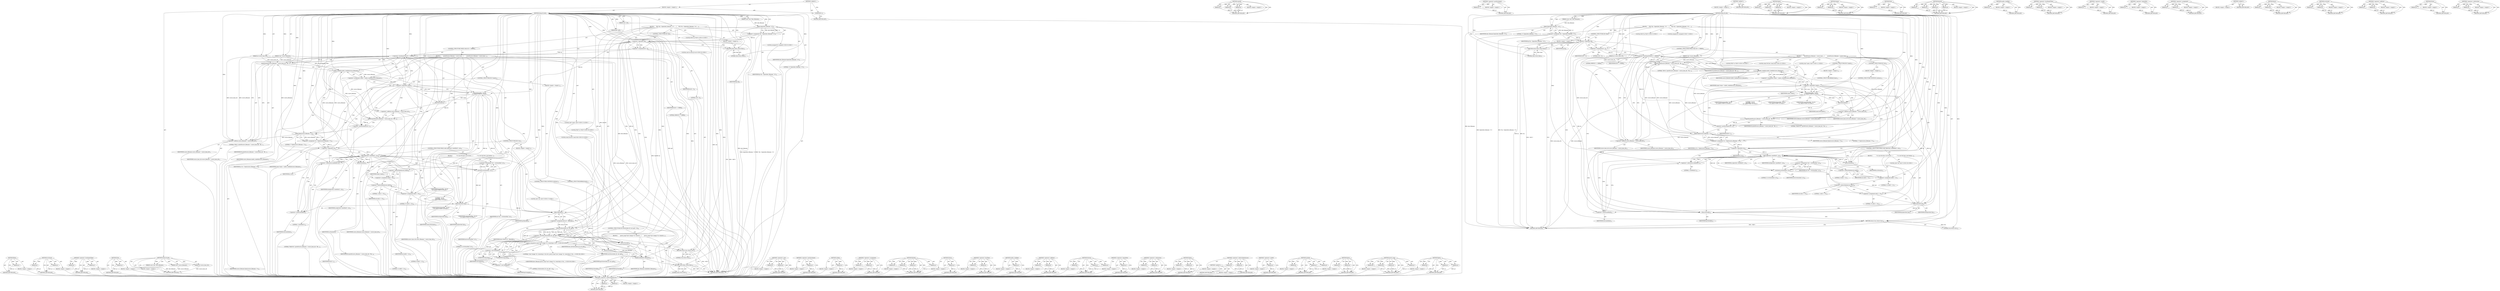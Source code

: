 digraph "fgets" {
vulnerable_217 [label=<(METHOD,&lt;operator&gt;.indirectIndexAccess)>];
vulnerable_218 [label=<(PARAM,p1)>];
vulnerable_219 [label=<(PARAM,p2)>];
vulnerable_220 [label=<(BLOCK,&lt;empty&gt;,&lt;empty&gt;)>];
vulnerable_221 [label=<(METHOD_RETURN,ANY)>];
vulnerable_167 [label=<(METHOD,sprintf)>];
vulnerable_168 [label=<(PARAM,p1)>];
vulnerable_169 [label=<(PARAM,p2)>];
vulnerable_170 [label=<(PARAM,p3)>];
vulnerable_171 [label=<(BLOCK,&lt;empty&gt;,&lt;empty&gt;)>];
vulnerable_172 [label=<(METHOD_RETURN,ANY)>];
vulnerable_193 [label=<(METHOD,&lt;operator&gt;.postIncrement)>];
vulnerable_194 [label=<(PARAM,p1)>];
vulnerable_195 [label=<(BLOCK,&lt;empty&gt;,&lt;empty&gt;)>];
vulnerable_196 [label=<(METHOD_RETURN,ANY)>];
vulnerable_6 [label=<(METHOD,&lt;global&gt;)<SUB>1</SUB>>];
vulnerable_7 [label=<(BLOCK,&lt;empty&gt;,&lt;empty&gt;)<SUB>1</SUB>>];
vulnerable_8 [label=<(METHOD,dump_fd_info)<SUB>1</SUB>>];
vulnerable_9 [label=<(PARAM,const char *dest_filename)<SUB>1</SUB>>];
vulnerable_10 [label=<(PARAM,char *source_filename)<SUB>1</SUB>>];
vulnerable_11 [label=<(PARAM,int source_base_ofs)<SUB>1</SUB>>];
vulnerable_12 [label=<(BLOCK,{
     FILE *fp = fopen(dest_filename, &quot;w&quot;);
  ...,{
     FILE *fp = fopen(dest_filename, &quot;w&quot;);
  ...)<SUB>2</SUB>>];
vulnerable_13 [label="<(LOCAL,FILE* fp: FILE*)<SUB>3</SUB>>"];
vulnerable_14 [label=<(&lt;operator&gt;.assignment,*fp = fopen(dest_filename, &quot;w&quot;))<SUB>3</SUB>>];
vulnerable_15 [label=<(IDENTIFIER,fp,*fp = fopen(dest_filename, &quot;w&quot;))<SUB>3</SUB>>];
vulnerable_16 [label=<(fopen,fopen(dest_filename, &quot;w&quot;))<SUB>3</SUB>>];
vulnerable_17 [label=<(IDENTIFIER,dest_filename,fopen(dest_filename, &quot;w&quot;))<SUB>3</SUB>>];
vulnerable_18 [label=<(LITERAL,&quot;w&quot;,fopen(dest_filename, &quot;w&quot;))<SUB>3</SUB>>];
vulnerable_19 [label=<(CONTROL_STRUCTURE,IF,if (!fp))<SUB>4</SUB>>];
vulnerable_20 [label=<(&lt;operator&gt;.logicalNot,!fp)<SUB>4</SUB>>];
vulnerable_21 [label=<(IDENTIFIER,fp,!fp)<SUB>4</SUB>>];
vulnerable_22 [label=<(BLOCK,&lt;empty&gt;,&lt;empty&gt;)<SUB>5</SUB>>];
vulnerable_23 [label=<(RETURN,return false;,return false;)<SUB>5</SUB>>];
vulnerable_24 [label=<(LITERAL,false,return false;)<SUB>5</SUB>>];
vulnerable_25 [label="<(LOCAL,unsigned fd: unsigned)<SUB>7</SUB>>"];
vulnerable_26 [label=<(&lt;operator&gt;.assignment,fd = 0)<SUB>7</SUB>>];
vulnerable_27 [label=<(IDENTIFIER,fd,fd = 0)<SUB>7</SUB>>];
vulnerable_28 [label=<(LITERAL,0,fd = 0)<SUB>7</SUB>>];
vulnerable_29 [label=<(CONTROL_STRUCTURE,WHILE,while (fd &lt;= 99999))<SUB>8</SUB>>];
vulnerable_30 [label=<(&lt;operator&gt;.lessEqualsThan,fd &lt;= 99999)<SUB>8</SUB>>];
vulnerable_31 [label=<(IDENTIFIER,fd,fd &lt;= 99999)<SUB>8</SUB>>];
vulnerable_32 [label=<(LITERAL,99999,fd &lt;= 99999)<SUB>8</SUB>>];
vulnerable_33 [label=<(BLOCK,{
        sprintf(source_filename + source_base...,{
        sprintf(source_filename + source_base...)<SUB>9</SUB>>];
vulnerable_34 [label=<(sprintf,sprintf(source_filename + source_base_ofs, &quot;fd/...)<SUB>10</SUB>>];
vulnerable_35 [label=<(&lt;operator&gt;.addition,source_filename + source_base_ofs)<SUB>10</SUB>>];
vulnerable_36 [label=<(IDENTIFIER,source_filename,source_filename + source_base_ofs)<SUB>10</SUB>>];
vulnerable_37 [label=<(IDENTIFIER,source_base_ofs,source_filename + source_base_ofs)<SUB>10</SUB>>];
vulnerable_38 [label=<(LITERAL,&quot;fd/%u&quot;,sprintf(source_filename + source_base_ofs, &quot;fd/...)<SUB>10</SUB>>];
vulnerable_39 [label=<(IDENTIFIER,fd,sprintf(source_filename + source_base_ofs, &quot;fd/...)<SUB>10</SUB>>];
vulnerable_40 [label="<(LOCAL,char* name: char*)<SUB>11</SUB>>"];
vulnerable_41 [label=<(&lt;operator&gt;.assignment,*name = malloc_readlink(source_filename))<SUB>11</SUB>>];
vulnerable_42 [label=<(IDENTIFIER,name,*name = malloc_readlink(source_filename))<SUB>11</SUB>>];
vulnerable_43 [label=<(malloc_readlink,malloc_readlink(source_filename))<SUB>11</SUB>>];
vulnerable_44 [label=<(IDENTIFIER,source_filename,malloc_readlink(source_filename))<SUB>11</SUB>>];
vulnerable_45 [label=<(CONTROL_STRUCTURE,IF,if (!name))<SUB>12</SUB>>];
vulnerable_46 [label=<(&lt;operator&gt;.logicalNot,!name)<SUB>12</SUB>>];
vulnerable_47 [label=<(IDENTIFIER,name,!name)<SUB>12</SUB>>];
vulnerable_48 [label=<(BLOCK,&lt;empty&gt;,&lt;empty&gt;)<SUB>13</SUB>>];
vulnerable_49 [label=<(CONTROL_STRUCTURE,BREAK,break;)<SUB>13</SUB>>];
vulnerable_50 [label="<(fprintf,fprintf(fp, &quot;%u:%s\n&quot;, fd, name))<SUB>14</SUB>>"];
vulnerable_51 [label="<(IDENTIFIER,fp,fprintf(fp, &quot;%u:%s\n&quot;, fd, name))<SUB>14</SUB>>"];
vulnerable_52 [label="<(LITERAL,&quot;%u:%s\n&quot;,fprintf(fp, &quot;%u:%s\n&quot;, fd, name))<SUB>14</SUB>>"];
vulnerable_53 [label="<(IDENTIFIER,fd,fprintf(fp, &quot;%u:%s\n&quot;, fd, name))<SUB>14</SUB>>"];
vulnerable_54 [label="<(IDENTIFIER,name,fprintf(fp, &quot;%u:%s\n&quot;, fd, name))<SUB>14</SUB>>"];
vulnerable_55 [label=<(free,free(name))<SUB>15</SUB>>];
vulnerable_56 [label=<(IDENTIFIER,name,free(name))<SUB>15</SUB>>];
vulnerable_57 [label=<(sprintf,sprintf(source_filename + source_base_ofs, &quot;fdi...)<SUB>17</SUB>>];
vulnerable_58 [label=<(&lt;operator&gt;.addition,source_filename + source_base_ofs)<SUB>17</SUB>>];
vulnerable_59 [label=<(IDENTIFIER,source_filename,source_filename + source_base_ofs)<SUB>17</SUB>>];
vulnerable_60 [label=<(IDENTIFIER,source_base_ofs,source_filename + source_base_ofs)<SUB>17</SUB>>];
vulnerable_61 [label=<(LITERAL,&quot;fdinfo/%u&quot;,sprintf(source_filename + source_base_ofs, &quot;fdi...)<SUB>17</SUB>>];
vulnerable_62 [label=<(IDENTIFIER,fd,sprintf(source_filename + source_base_ofs, &quot;fdi...)<SUB>17</SUB>>];
vulnerable_63 [label=<(&lt;operator&gt;.postIncrement,fd++)<SUB>18</SUB>>];
vulnerable_64 [label=<(IDENTIFIER,fd,fd++)<SUB>18</SUB>>];
vulnerable_65 [label="<(LOCAL,FILE* in: FILE*)<SUB>19</SUB>>"];
vulnerable_66 [label=<(&lt;operator&gt;.assignment,*in = fopen(source_filename, &quot;r&quot;))<SUB>19</SUB>>];
vulnerable_67 [label=<(IDENTIFIER,in,*in = fopen(source_filename, &quot;r&quot;))<SUB>19</SUB>>];
vulnerable_68 [label=<(fopen,fopen(source_filename, &quot;r&quot;))<SUB>19</SUB>>];
vulnerable_69 [label=<(IDENTIFIER,source_filename,fopen(source_filename, &quot;r&quot;))<SUB>19</SUB>>];
vulnerable_70 [label=<(LITERAL,&quot;r&quot;,fopen(source_filename, &quot;r&quot;))<SUB>19</SUB>>];
vulnerable_71 [label=<(CONTROL_STRUCTURE,IF,if (!in))<SUB>20</SUB>>];
vulnerable_72 [label=<(&lt;operator&gt;.logicalNot,!in)<SUB>20</SUB>>];
vulnerable_73 [label=<(IDENTIFIER,in,!in)<SUB>20</SUB>>];
vulnerable_74 [label=<(BLOCK,&lt;empty&gt;,&lt;empty&gt;)<SUB>21</SUB>>];
vulnerable_75 [label=<(CONTROL_STRUCTURE,CONTINUE,continue;)<SUB>21</SUB>>];
vulnerable_76 [label="<(LOCAL,char[128] buf: char[128])<SUB>22</SUB>>"];
vulnerable_77 [label=<(CONTROL_STRUCTURE,WHILE,while (fgets(buf, sizeof(buf)-1, in)))<SUB>23</SUB>>];
vulnerable_78 [label=<(fgets,fgets(buf, sizeof(buf)-1, in))<SUB>23</SUB>>];
vulnerable_79 [label=<(IDENTIFIER,buf,fgets(buf, sizeof(buf)-1, in))<SUB>23</SUB>>];
vulnerable_80 [label=<(&lt;operator&gt;.subtraction,sizeof(buf)-1)<SUB>23</SUB>>];
vulnerable_81 [label=<(&lt;operator&gt;.sizeOf,sizeof(buf))<SUB>23</SUB>>];
vulnerable_82 [label=<(IDENTIFIER,buf,sizeof(buf))<SUB>23</SUB>>];
vulnerable_83 [label=<(LITERAL,1,sizeof(buf)-1)<SUB>23</SUB>>];
vulnerable_84 [label=<(IDENTIFIER,in,fgets(buf, sizeof(buf)-1, in))<SUB>23</SUB>>];
vulnerable_85 [label=<(BLOCK,{
            /* in case the line is not termin...,{
            /* in case the line is not termin...)<SUB>24</SUB>>];
vulnerable_86 [label="<(LOCAL,char* eol: char*)<SUB>26</SUB>>"];
vulnerable_87 [label=<(&lt;operator&gt;.assignment,*eol = strchrnul(buf, '\n'))<SUB>26</SUB>>];
vulnerable_88 [label=<(IDENTIFIER,eol,*eol = strchrnul(buf, '\n'))<SUB>26</SUB>>];
vulnerable_89 [label=<(strchrnul,strchrnul(buf, '\n'))<SUB>26</SUB>>];
vulnerable_90 [label=<(IDENTIFIER,buf,strchrnul(buf, '\n'))<SUB>26</SUB>>];
vulnerable_91 [label=<(LITERAL,'\n',strchrnul(buf, '\n'))<SUB>26</SUB>>];
vulnerable_92 [label=<(&lt;operator&gt;.assignment,eol[0] = '\n')<SUB>27</SUB>>];
vulnerable_93 [label=<(&lt;operator&gt;.indirectIndexAccess,eol[0])<SUB>27</SUB>>];
vulnerable_94 [label=<(IDENTIFIER,eol,eol[0] = '\n')<SUB>27</SUB>>];
vulnerable_95 [label=<(LITERAL,0,eol[0] = '\n')<SUB>27</SUB>>];
vulnerable_96 [label=<(LITERAL,'\n',eol[0] = '\n')<SUB>27</SUB>>];
vulnerable_97 [label=<(&lt;operator&gt;.assignment,eol[1] = '\0')<SUB>28</SUB>>];
vulnerable_98 [label=<(&lt;operator&gt;.indirectIndexAccess,eol[1])<SUB>28</SUB>>];
vulnerable_99 [label=<(IDENTIFIER,eol,eol[1] = '\0')<SUB>28</SUB>>];
vulnerable_100 [label=<(LITERAL,1,eol[1] = '\0')<SUB>28</SUB>>];
vulnerable_101 [label=<(LITERAL,'\0',eol[1] = '\0')<SUB>28</SUB>>];
vulnerable_102 [label=<(fputs,fputs(buf, fp))<SUB>29</SUB>>];
vulnerable_103 [label=<(IDENTIFIER,buf,fputs(buf, fp))<SUB>29</SUB>>];
vulnerable_104 [label=<(IDENTIFIER,fp,fputs(buf, fp))<SUB>29</SUB>>];
vulnerable_105 [label=<(fclose,fclose(in))<SUB>31</SUB>>];
vulnerable_106 [label=<(IDENTIFIER,in,fclose(in))<SUB>31</SUB>>];
vulnerable_107 [label=<(fclose,fclose(fp))<SUB>33</SUB>>];
vulnerable_108 [label=<(IDENTIFIER,fp,fclose(fp))<SUB>33</SUB>>];
vulnerable_109 [label=<(RETURN,return true;,return true;)<SUB>34</SUB>>];
vulnerable_110 [label=<(LITERAL,true,return true;)<SUB>34</SUB>>];
vulnerable_111 [label=<(METHOD_RETURN,bool)<SUB>1</SUB>>];
vulnerable_113 [label=<(METHOD_RETURN,ANY)<SUB>1</SUB>>];
vulnerable_197 [label=<(METHOD,fgets)>];
vulnerable_198 [label=<(PARAM,p1)>];
vulnerable_199 [label=<(PARAM,p2)>];
vulnerable_200 [label=<(PARAM,p3)>];
vulnerable_201 [label=<(BLOCK,&lt;empty&gt;,&lt;empty&gt;)>];
vulnerable_202 [label=<(METHOD_RETURN,ANY)>];
vulnerable_153 [label=<(METHOD,fopen)>];
vulnerable_154 [label=<(PARAM,p1)>];
vulnerable_155 [label=<(PARAM,p2)>];
vulnerable_156 [label=<(BLOCK,&lt;empty&gt;,&lt;empty&gt;)>];
vulnerable_157 [label=<(METHOD_RETURN,ANY)>];
vulnerable_189 [label=<(METHOD,free)>];
vulnerable_190 [label=<(PARAM,p1)>];
vulnerable_191 [label=<(BLOCK,&lt;empty&gt;,&lt;empty&gt;)>];
vulnerable_192 [label=<(METHOD_RETURN,ANY)>];
vulnerable_182 [label=<(METHOD,fprintf)>];
vulnerable_183 [label=<(PARAM,p1)>];
vulnerable_184 [label=<(PARAM,p2)>];
vulnerable_185 [label=<(PARAM,p3)>];
vulnerable_186 [label=<(PARAM,p4)>];
vulnerable_187 [label=<(BLOCK,&lt;empty&gt;,&lt;empty&gt;)>];
vulnerable_188 [label=<(METHOD_RETURN,ANY)>];
vulnerable_178 [label=<(METHOD,malloc_readlink)>];
vulnerable_179 [label=<(PARAM,p1)>];
vulnerable_180 [label=<(BLOCK,&lt;empty&gt;,&lt;empty&gt;)>];
vulnerable_181 [label=<(METHOD_RETURN,ANY)>];
vulnerable_162 [label=<(METHOD,&lt;operator&gt;.lessEqualsThan)>];
vulnerable_163 [label=<(PARAM,p1)>];
vulnerable_164 [label=<(PARAM,p2)>];
vulnerable_165 [label=<(BLOCK,&lt;empty&gt;,&lt;empty&gt;)>];
vulnerable_166 [label=<(METHOD_RETURN,ANY)>];
vulnerable_208 [label=<(METHOD,&lt;operator&gt;.sizeOf)>];
vulnerable_209 [label=<(PARAM,p1)>];
vulnerable_210 [label=<(BLOCK,&lt;empty&gt;,&lt;empty&gt;)>];
vulnerable_211 [label=<(METHOD_RETURN,ANY)>];
vulnerable_158 [label=<(METHOD,&lt;operator&gt;.logicalNot)>];
vulnerable_159 [label=<(PARAM,p1)>];
vulnerable_160 [label=<(BLOCK,&lt;empty&gt;,&lt;empty&gt;)>];
vulnerable_161 [label=<(METHOD_RETURN,ANY)>];
vulnerable_148 [label=<(METHOD,&lt;operator&gt;.assignment)>];
vulnerable_149 [label=<(PARAM,p1)>];
vulnerable_150 [label=<(PARAM,p2)>];
vulnerable_151 [label=<(BLOCK,&lt;empty&gt;,&lt;empty&gt;)>];
vulnerable_152 [label=<(METHOD_RETURN,ANY)>];
vulnerable_142 [label=<(METHOD,&lt;global&gt;)<SUB>1</SUB>>];
vulnerable_143 [label=<(BLOCK,&lt;empty&gt;,&lt;empty&gt;)>];
vulnerable_144 [label=<(METHOD_RETURN,ANY)>];
vulnerable_222 [label=<(METHOD,fputs)>];
vulnerable_223 [label=<(PARAM,p1)>];
vulnerable_224 [label=<(PARAM,p2)>];
vulnerable_225 [label=<(BLOCK,&lt;empty&gt;,&lt;empty&gt;)>];
vulnerable_226 [label=<(METHOD_RETURN,ANY)>];
vulnerable_212 [label=<(METHOD,strchrnul)>];
vulnerable_213 [label=<(PARAM,p1)>];
vulnerable_214 [label=<(PARAM,p2)>];
vulnerable_215 [label=<(BLOCK,&lt;empty&gt;,&lt;empty&gt;)>];
vulnerable_216 [label=<(METHOD_RETURN,ANY)>];
vulnerable_173 [label=<(METHOD,&lt;operator&gt;.addition)>];
vulnerable_174 [label=<(PARAM,p1)>];
vulnerable_175 [label=<(PARAM,p2)>];
vulnerable_176 [label=<(BLOCK,&lt;empty&gt;,&lt;empty&gt;)>];
vulnerable_177 [label=<(METHOD_RETURN,ANY)>];
vulnerable_227 [label=<(METHOD,fclose)>];
vulnerable_228 [label=<(PARAM,p1)>];
vulnerable_229 [label=<(BLOCK,&lt;empty&gt;,&lt;empty&gt;)>];
vulnerable_230 [label=<(METHOD_RETURN,ANY)>];
vulnerable_203 [label=<(METHOD,&lt;operator&gt;.subtraction)>];
vulnerable_204 [label=<(PARAM,p1)>];
vulnerable_205 [label=<(PARAM,p2)>];
vulnerable_206 [label=<(BLOCK,&lt;empty&gt;,&lt;empty&gt;)>];
vulnerable_207 [label=<(METHOD_RETURN,ANY)>];
fixed_275 [label=<(METHOD,fileno)>];
fixed_276 [label=<(PARAM,p1)>];
fixed_277 [label=<(BLOCK,&lt;empty&gt;,&lt;empty&gt;)>];
fixed_278 [label=<(METHOD_RETURN,ANY)>];
fixed_256 [label=<(METHOD,strchrnul)>];
fixed_257 [label=<(PARAM,p1)>];
fixed_258 [label=<(PARAM,p2)>];
fixed_259 [label=<(BLOCK,&lt;empty&gt;,&lt;empty&gt;)>];
fixed_260 [label=<(METHOD_RETURN,ANY)>];
fixed_206 [label=<(METHOD,&lt;operator&gt;.lessEqualsThan)>];
fixed_207 [label=<(PARAM,p1)>];
fixed_208 [label=<(PARAM,p2)>];
fixed_209 [label=<(BLOCK,&lt;empty&gt;,&lt;empty&gt;)>];
fixed_210 [label=<(METHOD_RETURN,ANY)>];
fixed_233 [label=<(METHOD,free)>];
fixed_234 [label=<(PARAM,p1)>];
fixed_235 [label=<(BLOCK,&lt;empty&gt;,&lt;empty&gt;)>];
fixed_236 [label=<(METHOD_RETURN,ANY)>];
fixed_6 [label=<(METHOD,&lt;global&gt;)<SUB>1</SUB>>];
fixed_7 [label=<(BLOCK,&lt;empty&gt;,&lt;empty&gt;)<SUB>1</SUB>>];
fixed_8 [label=<(METHOD,dump_fd_info)<SUB>1</SUB>>];
fixed_9 [label=<(PARAM,const char *dest_filename)<SUB>1</SUB>>];
fixed_10 [label=<(PARAM,char *source_filename)<SUB>1</SUB>>];
fixed_11 [label=<(PARAM,int source_base_ofs)<SUB>1</SUB>>];
fixed_12 [label=<(BLOCK,&lt;empty&gt;,&lt;empty&gt;)>];
fixed_13 [label=<(METHOD_RETURN,bool)<SUB>1</SUB>>];
fixed_15 [label=<(UNKNOWN,),))<SUB>1</SUB>>];
fixed_16 [label=<(METHOD,dump_fd_info)<SUB>2</SUB>>];
fixed_17 [label=<(PARAM,const char *dest_filename)<SUB>2</SUB>>];
fixed_18 [label=<(PARAM,char *source_filename)<SUB>2</SUB>>];
fixed_19 [label=<(PARAM,int source_base_ofs)<SUB>2</SUB>>];
fixed_20 [label=<(PARAM,uid_t uid)<SUB>2</SUB>>];
fixed_21 [label=<(PARAM,gid_t gid)<SUB>2</SUB>>];
fixed_22 [label=<(BLOCK,{
     FILE *fp = fopen(dest_filename, &quot;w&quot;);
  ...,{
     FILE *fp = fopen(dest_filename, &quot;w&quot;);
  ...)<SUB>3</SUB>>];
fixed_23 [label="<(LOCAL,FILE* fp: FILE*)<SUB>4</SUB>>"];
fixed_24 [label=<(&lt;operator&gt;.assignment,*fp = fopen(dest_filename, &quot;w&quot;))<SUB>4</SUB>>];
fixed_25 [label=<(IDENTIFIER,fp,*fp = fopen(dest_filename, &quot;w&quot;))<SUB>4</SUB>>];
fixed_26 [label=<(fopen,fopen(dest_filename, &quot;w&quot;))<SUB>4</SUB>>];
fixed_27 [label=<(IDENTIFIER,dest_filename,fopen(dest_filename, &quot;w&quot;))<SUB>4</SUB>>];
fixed_28 [label=<(LITERAL,&quot;w&quot;,fopen(dest_filename, &quot;w&quot;))<SUB>4</SUB>>];
fixed_29 [label=<(CONTROL_STRUCTURE,IF,if (!fp))<SUB>5</SUB>>];
fixed_30 [label=<(&lt;operator&gt;.logicalNot,!fp)<SUB>5</SUB>>];
fixed_31 [label=<(IDENTIFIER,fp,!fp)<SUB>5</SUB>>];
fixed_32 [label=<(BLOCK,&lt;empty&gt;,&lt;empty&gt;)<SUB>6</SUB>>];
fixed_33 [label=<(RETURN,return false;,return false;)<SUB>6</SUB>>];
fixed_34 [label=<(LITERAL,false,return false;)<SUB>6</SUB>>];
fixed_35 [label="<(LOCAL,unsigned fd: unsigned)<SUB>8</SUB>>"];
fixed_36 [label=<(&lt;operator&gt;.assignment,fd = 0)<SUB>8</SUB>>];
fixed_37 [label=<(IDENTIFIER,fd,fd = 0)<SUB>8</SUB>>];
fixed_38 [label=<(LITERAL,0,fd = 0)<SUB>8</SUB>>];
fixed_39 [label=<(CONTROL_STRUCTURE,WHILE,while (fd &lt;= 99999))<SUB>9</SUB>>];
fixed_40 [label=<(&lt;operator&gt;.lessEqualsThan,fd &lt;= 99999)<SUB>9</SUB>>];
fixed_41 [label=<(IDENTIFIER,fd,fd &lt;= 99999)<SUB>9</SUB>>];
fixed_42 [label=<(LITERAL,99999,fd &lt;= 99999)<SUB>9</SUB>>];
fixed_43 [label=<(BLOCK,{
        sprintf(source_filename + source_base...,{
        sprintf(source_filename + source_base...)<SUB>10</SUB>>];
fixed_44 [label=<(sprintf,sprintf(source_filename + source_base_ofs, &quot;fd/...)<SUB>11</SUB>>];
fixed_45 [label=<(&lt;operator&gt;.addition,source_filename + source_base_ofs)<SUB>11</SUB>>];
fixed_46 [label=<(IDENTIFIER,source_filename,source_filename + source_base_ofs)<SUB>11</SUB>>];
fixed_47 [label=<(IDENTIFIER,source_base_ofs,source_filename + source_base_ofs)<SUB>11</SUB>>];
fixed_48 [label=<(LITERAL,&quot;fd/%u&quot;,sprintf(source_filename + source_base_ofs, &quot;fd/...)<SUB>11</SUB>>];
fixed_49 [label=<(IDENTIFIER,fd,sprintf(source_filename + source_base_ofs, &quot;fd/...)<SUB>11</SUB>>];
fixed_50 [label="<(LOCAL,char* name: char*)<SUB>12</SUB>>"];
fixed_51 [label=<(&lt;operator&gt;.assignment,*name = malloc_readlink(source_filename))<SUB>12</SUB>>];
fixed_52 [label=<(IDENTIFIER,name,*name = malloc_readlink(source_filename))<SUB>12</SUB>>];
fixed_53 [label=<(malloc_readlink,malloc_readlink(source_filename))<SUB>12</SUB>>];
fixed_54 [label=<(IDENTIFIER,source_filename,malloc_readlink(source_filename))<SUB>12</SUB>>];
fixed_55 [label=<(CONTROL_STRUCTURE,IF,if (!name))<SUB>13</SUB>>];
fixed_56 [label=<(&lt;operator&gt;.logicalNot,!name)<SUB>13</SUB>>];
fixed_57 [label=<(IDENTIFIER,name,!name)<SUB>13</SUB>>];
fixed_58 [label=<(BLOCK,&lt;empty&gt;,&lt;empty&gt;)<SUB>14</SUB>>];
fixed_59 [label=<(CONTROL_STRUCTURE,BREAK,break;)<SUB>14</SUB>>];
fixed_60 [label="<(fprintf,fprintf(fp, &quot;%u:%s\n&quot;, fd, name))<SUB>15</SUB>>"];
fixed_61 [label="<(IDENTIFIER,fp,fprintf(fp, &quot;%u:%s\n&quot;, fd, name))<SUB>15</SUB>>"];
fixed_62 [label="<(LITERAL,&quot;%u:%s\n&quot;,fprintf(fp, &quot;%u:%s\n&quot;, fd, name))<SUB>15</SUB>>"];
fixed_63 [label="<(IDENTIFIER,fd,fprintf(fp, &quot;%u:%s\n&quot;, fd, name))<SUB>15</SUB>>"];
fixed_64 [label="<(IDENTIFIER,name,fprintf(fp, &quot;%u:%s\n&quot;, fd, name))<SUB>15</SUB>>"];
fixed_65 [label=<(free,free(name))<SUB>16</SUB>>];
fixed_66 [label=<(IDENTIFIER,name,free(name))<SUB>16</SUB>>];
fixed_67 [label=<(sprintf,sprintf(source_filename + source_base_ofs, &quot;fdi...)<SUB>18</SUB>>];
fixed_68 [label=<(&lt;operator&gt;.addition,source_filename + source_base_ofs)<SUB>18</SUB>>];
fixed_69 [label=<(IDENTIFIER,source_filename,source_filename + source_base_ofs)<SUB>18</SUB>>];
fixed_70 [label=<(IDENTIFIER,source_base_ofs,source_filename + source_base_ofs)<SUB>18</SUB>>];
fixed_71 [label=<(LITERAL,&quot;fdinfo/%u&quot;,sprintf(source_filename + source_base_ofs, &quot;fdi...)<SUB>18</SUB>>];
fixed_72 [label=<(IDENTIFIER,fd,sprintf(source_filename + source_base_ofs, &quot;fdi...)<SUB>18</SUB>>];
fixed_73 [label=<(&lt;operator&gt;.postIncrement,fd++)<SUB>19</SUB>>];
fixed_74 [label=<(IDENTIFIER,fd,fd++)<SUB>19</SUB>>];
fixed_75 [label="<(LOCAL,FILE* in: FILE*)<SUB>20</SUB>>"];
fixed_76 [label=<(&lt;operator&gt;.assignment,*in = fopen(source_filename, &quot;r&quot;))<SUB>20</SUB>>];
fixed_77 [label=<(IDENTIFIER,in,*in = fopen(source_filename, &quot;r&quot;))<SUB>20</SUB>>];
fixed_78 [label=<(fopen,fopen(source_filename, &quot;r&quot;))<SUB>20</SUB>>];
fixed_79 [label=<(IDENTIFIER,source_filename,fopen(source_filename, &quot;r&quot;))<SUB>20</SUB>>];
fixed_80 [label=<(LITERAL,&quot;r&quot;,fopen(source_filename, &quot;r&quot;))<SUB>20</SUB>>];
fixed_81 [label=<(CONTROL_STRUCTURE,IF,if (!in))<SUB>21</SUB>>];
fixed_82 [label=<(&lt;operator&gt;.logicalNot,!in)<SUB>21</SUB>>];
fixed_83 [label=<(IDENTIFIER,in,!in)<SUB>21</SUB>>];
fixed_84 [label=<(BLOCK,&lt;empty&gt;,&lt;empty&gt;)<SUB>22</SUB>>];
fixed_85 [label=<(CONTROL_STRUCTURE,CONTINUE,continue;)<SUB>22</SUB>>];
fixed_86 [label="<(LOCAL,char[128] buf: char[128])<SUB>23</SUB>>"];
fixed_87 [label=<(CONTROL_STRUCTURE,WHILE,while (fgets(buf, sizeof(buf)-1, in)))<SUB>24</SUB>>];
fixed_88 [label=<(fgets,fgets(buf, sizeof(buf)-1, in))<SUB>24</SUB>>];
fixed_89 [label=<(IDENTIFIER,buf,fgets(buf, sizeof(buf)-1, in))<SUB>24</SUB>>];
fixed_90 [label=<(&lt;operator&gt;.subtraction,sizeof(buf)-1)<SUB>24</SUB>>];
fixed_91 [label=<(&lt;operator&gt;.sizeOf,sizeof(buf))<SUB>24</SUB>>];
fixed_92 [label=<(IDENTIFIER,buf,sizeof(buf))<SUB>24</SUB>>];
fixed_93 [label=<(LITERAL,1,sizeof(buf)-1)<SUB>24</SUB>>];
fixed_94 [label=<(IDENTIFIER,in,fgets(buf, sizeof(buf)-1, in))<SUB>24</SUB>>];
fixed_95 [label=<(BLOCK,{
            /* in case the line is not termin...,{
            /* in case the line is not termin...)<SUB>25</SUB>>];
fixed_96 [label="<(LOCAL,char* eol: char*)<SUB>27</SUB>>"];
fixed_97 [label=<(&lt;operator&gt;.assignment,*eol = strchrnul(buf, '\n'))<SUB>27</SUB>>];
fixed_98 [label=<(IDENTIFIER,eol,*eol = strchrnul(buf, '\n'))<SUB>27</SUB>>];
fixed_99 [label=<(strchrnul,strchrnul(buf, '\n'))<SUB>27</SUB>>];
fixed_100 [label=<(IDENTIFIER,buf,strchrnul(buf, '\n'))<SUB>27</SUB>>];
fixed_101 [label=<(LITERAL,'\n',strchrnul(buf, '\n'))<SUB>27</SUB>>];
fixed_102 [label=<(&lt;operator&gt;.assignment,eol[0] = '\n')<SUB>28</SUB>>];
fixed_103 [label=<(&lt;operator&gt;.indirectIndexAccess,eol[0])<SUB>28</SUB>>];
fixed_104 [label=<(IDENTIFIER,eol,eol[0] = '\n')<SUB>28</SUB>>];
fixed_105 [label=<(LITERAL,0,eol[0] = '\n')<SUB>28</SUB>>];
fixed_106 [label=<(LITERAL,'\n',eol[0] = '\n')<SUB>28</SUB>>];
fixed_107 [label=<(&lt;operator&gt;.assignment,eol[1] = '\0')<SUB>29</SUB>>];
fixed_108 [label=<(&lt;operator&gt;.indirectIndexAccess,eol[1])<SUB>29</SUB>>];
fixed_109 [label=<(IDENTIFIER,eol,eol[1] = '\0')<SUB>29</SUB>>];
fixed_110 [label=<(LITERAL,1,eol[1] = '\0')<SUB>29</SUB>>];
fixed_111 [label=<(LITERAL,'\0',eol[1] = '\0')<SUB>29</SUB>>];
fixed_112 [label=<(fputs,fputs(buf, fp))<SUB>30</SUB>>];
fixed_113 [label=<(IDENTIFIER,buf,fputs(buf, fp))<SUB>30</SUB>>];
fixed_114 [label=<(IDENTIFIER,fp,fputs(buf, fp))<SUB>30</SUB>>];
fixed_115 [label=<(fclose,fclose(in))<SUB>32</SUB>>];
fixed_116 [label=<(IDENTIFIER,in,fclose(in))<SUB>32</SUB>>];
fixed_117 [label="<(LOCAL,const int dest_fd: int)<SUB>35</SUB>>"];
fixed_118 [label=<(&lt;operator&gt;.assignment,dest_fd = fileno(fp))<SUB>35</SUB>>];
fixed_119 [label=<(IDENTIFIER,dest_fd,dest_fd = fileno(fp))<SUB>35</SUB>>];
fixed_120 [label=<(fileno,fileno(fp))<SUB>35</SUB>>];
fixed_121 [label=<(IDENTIFIER,fp,fileno(fp))<SUB>35</SUB>>];
fixed_122 [label=<(CONTROL_STRUCTURE,IF,if (fchown(dest_fd, uid, gid) &lt; 0))<SUB>36</SUB>>];
fixed_123 [label=<(&lt;operator&gt;.lessThan,fchown(dest_fd, uid, gid) &lt; 0)<SUB>36</SUB>>];
fixed_124 [label=<(fchown,fchown(dest_fd, uid, gid))<SUB>36</SUB>>];
fixed_125 [label=<(IDENTIFIER,dest_fd,fchown(dest_fd, uid, gid))<SUB>36</SUB>>];
fixed_126 [label=<(IDENTIFIER,uid,fchown(dest_fd, uid, gid))<SUB>36</SUB>>];
fixed_127 [label=<(IDENTIFIER,gid,fchown(dest_fd, uid, gid))<SUB>36</SUB>>];
fixed_128 [label=<(LITERAL,0,fchown(dest_fd, uid, gid) &lt; 0)<SUB>36</SUB>>];
fixed_129 [label=<(BLOCK,{
        perror_msg(&quot;Can't change '%s' ownersh...,{
        perror_msg(&quot;Can't change '%s' ownersh...)<SUB>37</SUB>>];
fixed_130 [label="<(perror_msg,perror_msg(&quot;Can't change '%s' ownership to %lu:...)<SUB>38</SUB>>"];
fixed_131 [label="<(LITERAL,&quot;Can't change '%s' ownership to %lu:%lu&quot;,perror_msg(&quot;Can't change '%s' ownership to %lu:...)<SUB>38</SUB>>"];
fixed_132 [label="<(IDENTIFIER,dest_filename,perror_msg(&quot;Can't change '%s' ownership to %lu:...)<SUB>38</SUB>>"];
fixed_133 [label=<(&lt;operator&gt;.cast,(long)uid)<SUB>38</SUB>>];
fixed_134 [label=<(UNKNOWN,long,long)<SUB>38</SUB>>];
fixed_135 [label=<(IDENTIFIER,uid,(long)uid)<SUB>38</SUB>>];
fixed_136 [label=<(&lt;operator&gt;.cast,(long)gid)<SUB>38</SUB>>];
fixed_137 [label=<(UNKNOWN,long,long)<SUB>38</SUB>>];
fixed_138 [label=<(IDENTIFIER,gid,(long)gid)<SUB>38</SUB>>];
fixed_139 [label=<(fclose,fclose(fp))<SUB>39</SUB>>];
fixed_140 [label=<(IDENTIFIER,fp,fclose(fp))<SUB>39</SUB>>];
fixed_141 [label=<(unlink,unlink(dest_filename))<SUB>40</SUB>>];
fixed_142 [label=<(IDENTIFIER,dest_filename,unlink(dest_filename))<SUB>40</SUB>>];
fixed_143 [label=<(RETURN,return false;,return false;)<SUB>41</SUB>>];
fixed_144 [label=<(LITERAL,false,return false;)<SUB>41</SUB>>];
fixed_145 [label=<(fclose,fclose(fp))<SUB>44</SUB>>];
fixed_146 [label=<(IDENTIFIER,fp,fclose(fp))<SUB>44</SUB>>];
fixed_147 [label=<(RETURN,return true;,return true;)<SUB>45</SUB>>];
fixed_148 [label=<(LITERAL,true,return true;)<SUB>45</SUB>>];
fixed_149 [label=<(METHOD_RETURN,bool)<SUB>2</SUB>>];
fixed_151 [label=<(METHOD_RETURN,ANY)<SUB>1</SUB>>];
fixed_297 [label=<(METHOD,&lt;operator&gt;.cast)>];
fixed_298 [label=<(PARAM,p1)>];
fixed_299 [label=<(PARAM,p2)>];
fixed_300 [label=<(BLOCK,&lt;empty&gt;,&lt;empty&gt;)>];
fixed_301 [label=<(METHOD_RETURN,ANY)>];
fixed_237 [label=<(METHOD,&lt;operator&gt;.postIncrement)>];
fixed_238 [label=<(PARAM,p1)>];
fixed_239 [label=<(BLOCK,&lt;empty&gt;,&lt;empty&gt;)>];
fixed_240 [label=<(METHOD_RETURN,ANY)>];
fixed_302 [label=<(METHOD,unlink)>];
fixed_303 [label=<(PARAM,p1)>];
fixed_304 [label=<(BLOCK,&lt;empty&gt;,&lt;empty&gt;)>];
fixed_305 [label=<(METHOD_RETURN,ANY)>];
fixed_192 [label=<(METHOD,&lt;operator&gt;.assignment)>];
fixed_193 [label=<(PARAM,p1)>];
fixed_194 [label=<(PARAM,p2)>];
fixed_195 [label=<(BLOCK,&lt;empty&gt;,&lt;empty&gt;)>];
fixed_196 [label=<(METHOD_RETURN,ANY)>];
fixed_226 [label=<(METHOD,fprintf)>];
fixed_227 [label=<(PARAM,p1)>];
fixed_228 [label=<(PARAM,p2)>];
fixed_229 [label=<(PARAM,p3)>];
fixed_230 [label=<(PARAM,p4)>];
fixed_231 [label=<(BLOCK,&lt;empty&gt;,&lt;empty&gt;)>];
fixed_232 [label=<(METHOD_RETURN,ANY)>];
fixed_271 [label=<(METHOD,fclose)>];
fixed_272 [label=<(PARAM,p1)>];
fixed_273 [label=<(BLOCK,&lt;empty&gt;,&lt;empty&gt;)>];
fixed_274 [label=<(METHOD_RETURN,ANY)>];
fixed_279 [label=<(METHOD,&lt;operator&gt;.lessThan)>];
fixed_280 [label=<(PARAM,p1)>];
fixed_281 [label=<(PARAM,p2)>];
fixed_282 [label=<(BLOCK,&lt;empty&gt;,&lt;empty&gt;)>];
fixed_283 [label=<(METHOD_RETURN,ANY)>];
fixed_222 [label=<(METHOD,malloc_readlink)>];
fixed_223 [label=<(PARAM,p1)>];
fixed_224 [label=<(BLOCK,&lt;empty&gt;,&lt;empty&gt;)>];
fixed_225 [label=<(METHOD_RETURN,ANY)>];
fixed_217 [label=<(METHOD,&lt;operator&gt;.addition)>];
fixed_218 [label=<(PARAM,p1)>];
fixed_219 [label=<(PARAM,p2)>];
fixed_220 [label=<(BLOCK,&lt;empty&gt;,&lt;empty&gt;)>];
fixed_221 [label=<(METHOD_RETURN,ANY)>];
fixed_284 [label=<(METHOD,fchown)>];
fixed_285 [label=<(PARAM,p1)>];
fixed_286 [label=<(PARAM,p2)>];
fixed_287 [label=<(PARAM,p3)>];
fixed_288 [label=<(BLOCK,&lt;empty&gt;,&lt;empty&gt;)>];
fixed_289 [label=<(METHOD_RETURN,ANY)>];
fixed_202 [label=<(METHOD,&lt;operator&gt;.logicalNot)>];
fixed_203 [label=<(PARAM,p1)>];
fixed_204 [label=<(BLOCK,&lt;empty&gt;,&lt;empty&gt;)>];
fixed_205 [label=<(METHOD_RETURN,ANY)>];
fixed_247 [label=<(METHOD,&lt;operator&gt;.subtraction)>];
fixed_248 [label=<(PARAM,p1)>];
fixed_249 [label=<(PARAM,p2)>];
fixed_250 [label=<(BLOCK,&lt;empty&gt;,&lt;empty&gt;)>];
fixed_251 [label=<(METHOD_RETURN,ANY)>];
fixed_197 [label=<(METHOD,fopen)>];
fixed_198 [label=<(PARAM,p1)>];
fixed_199 [label=<(PARAM,p2)>];
fixed_200 [label=<(BLOCK,&lt;empty&gt;,&lt;empty&gt;)>];
fixed_201 [label=<(METHOD_RETURN,ANY)>];
fixed_186 [label=<(METHOD,&lt;global&gt;)<SUB>1</SUB>>];
fixed_187 [label=<(BLOCK,&lt;empty&gt;,&lt;empty&gt;)>];
fixed_188 [label=<(METHOD_RETURN,ANY)>];
fixed_261 [label=<(METHOD,&lt;operator&gt;.indirectIndexAccess)>];
fixed_262 [label=<(PARAM,p1)>];
fixed_263 [label=<(PARAM,p2)>];
fixed_264 [label=<(BLOCK,&lt;empty&gt;,&lt;empty&gt;)>];
fixed_265 [label=<(METHOD_RETURN,ANY)>];
fixed_252 [label=<(METHOD,&lt;operator&gt;.sizeOf)>];
fixed_253 [label=<(PARAM,p1)>];
fixed_254 [label=<(BLOCK,&lt;empty&gt;,&lt;empty&gt;)>];
fixed_255 [label=<(METHOD_RETURN,ANY)>];
fixed_211 [label=<(METHOD,sprintf)>];
fixed_212 [label=<(PARAM,p1)>];
fixed_213 [label=<(PARAM,p2)>];
fixed_214 [label=<(PARAM,p3)>];
fixed_215 [label=<(BLOCK,&lt;empty&gt;,&lt;empty&gt;)>];
fixed_216 [label=<(METHOD_RETURN,ANY)>];
fixed_266 [label=<(METHOD,fputs)>];
fixed_267 [label=<(PARAM,p1)>];
fixed_268 [label=<(PARAM,p2)>];
fixed_269 [label=<(BLOCK,&lt;empty&gt;,&lt;empty&gt;)>];
fixed_270 [label=<(METHOD_RETURN,ANY)>];
fixed_290 [label=<(METHOD,perror_msg)>];
fixed_291 [label=<(PARAM,p1)>];
fixed_292 [label=<(PARAM,p2)>];
fixed_293 [label=<(PARAM,p3)>];
fixed_294 [label=<(PARAM,p4)>];
fixed_295 [label=<(BLOCK,&lt;empty&gt;,&lt;empty&gt;)>];
fixed_296 [label=<(METHOD_RETURN,ANY)>];
fixed_241 [label=<(METHOD,fgets)>];
fixed_242 [label=<(PARAM,p1)>];
fixed_243 [label=<(PARAM,p2)>];
fixed_244 [label=<(PARAM,p3)>];
fixed_245 [label=<(BLOCK,&lt;empty&gt;,&lt;empty&gt;)>];
fixed_246 [label=<(METHOD_RETURN,ANY)>];
vulnerable_217 -> vulnerable_218  [key=0, label="AST: "];
vulnerable_217 -> vulnerable_218  [key=1, label="DDG: "];
vulnerable_217 -> vulnerable_220  [key=0, label="AST: "];
vulnerable_217 -> vulnerable_219  [key=0, label="AST: "];
vulnerable_217 -> vulnerable_219  [key=1, label="DDG: "];
vulnerable_217 -> vulnerable_221  [key=0, label="AST: "];
vulnerable_217 -> vulnerable_221  [key=1, label="CFG: "];
vulnerable_218 -> vulnerable_221  [key=0, label="DDG: p1"];
vulnerable_219 -> vulnerable_221  [key=0, label="DDG: p2"];
vulnerable_167 -> vulnerable_168  [key=0, label="AST: "];
vulnerable_167 -> vulnerable_168  [key=1, label="DDG: "];
vulnerable_167 -> vulnerable_171  [key=0, label="AST: "];
vulnerable_167 -> vulnerable_169  [key=0, label="AST: "];
vulnerable_167 -> vulnerable_169  [key=1, label="DDG: "];
vulnerable_167 -> vulnerable_172  [key=0, label="AST: "];
vulnerable_167 -> vulnerable_172  [key=1, label="CFG: "];
vulnerable_167 -> vulnerable_170  [key=0, label="AST: "];
vulnerable_167 -> vulnerable_170  [key=1, label="DDG: "];
vulnerable_168 -> vulnerable_172  [key=0, label="DDG: p1"];
vulnerable_169 -> vulnerable_172  [key=0, label="DDG: p2"];
vulnerable_170 -> vulnerable_172  [key=0, label="DDG: p3"];
vulnerable_193 -> vulnerable_194  [key=0, label="AST: "];
vulnerable_193 -> vulnerable_194  [key=1, label="DDG: "];
vulnerable_193 -> vulnerable_195  [key=0, label="AST: "];
vulnerable_193 -> vulnerable_196  [key=0, label="AST: "];
vulnerable_193 -> vulnerable_196  [key=1, label="CFG: "];
vulnerable_194 -> vulnerable_196  [key=0, label="DDG: p1"];
vulnerable_6 -> vulnerable_7  [key=0, label="AST: "];
vulnerable_6 -> vulnerable_113  [key=0, label="AST: "];
vulnerable_6 -> vulnerable_113  [key=1, label="CFG: "];
vulnerable_7 -> vulnerable_8  [key=0, label="AST: "];
vulnerable_8 -> vulnerable_9  [key=0, label="AST: "];
vulnerable_8 -> vulnerable_9  [key=1, label="DDG: "];
vulnerable_8 -> vulnerable_10  [key=0, label="AST: "];
vulnerable_8 -> vulnerable_10  [key=1, label="DDG: "];
vulnerable_8 -> vulnerable_11  [key=0, label="AST: "];
vulnerable_8 -> vulnerable_11  [key=1, label="DDG: "];
vulnerable_8 -> vulnerable_12  [key=0, label="AST: "];
vulnerable_8 -> vulnerable_111  [key=0, label="AST: "];
vulnerable_8 -> vulnerable_16  [key=0, label="CFG: "];
vulnerable_8 -> vulnerable_16  [key=1, label="DDG: "];
vulnerable_8 -> vulnerable_26  [key=0, label="DDG: "];
vulnerable_8 -> vulnerable_109  [key=0, label="DDG: "];
vulnerable_8 -> vulnerable_107  [key=0, label="DDG: "];
vulnerable_8 -> vulnerable_110  [key=0, label="DDG: "];
vulnerable_8 -> vulnerable_20  [key=0, label="DDG: "];
vulnerable_8 -> vulnerable_23  [key=0, label="DDG: "];
vulnerable_8 -> vulnerable_30  [key=0, label="DDG: "];
vulnerable_8 -> vulnerable_24  [key=0, label="DDG: "];
vulnerable_8 -> vulnerable_34  [key=0, label="DDG: "];
vulnerable_8 -> vulnerable_50  [key=0, label="DDG: "];
vulnerable_8 -> vulnerable_55  [key=0, label="DDG: "];
vulnerable_8 -> vulnerable_57  [key=0, label="DDG: "];
vulnerable_8 -> vulnerable_63  [key=0, label="DDG: "];
vulnerable_8 -> vulnerable_105  [key=0, label="DDG: "];
vulnerable_8 -> vulnerable_35  [key=0, label="DDG: "];
vulnerable_8 -> vulnerable_43  [key=0, label="DDG: "];
vulnerable_8 -> vulnerable_46  [key=0, label="DDG: "];
vulnerable_8 -> vulnerable_58  [key=0, label="DDG: "];
vulnerable_8 -> vulnerable_68  [key=0, label="DDG: "];
vulnerable_8 -> vulnerable_72  [key=0, label="DDG: "];
vulnerable_8 -> vulnerable_78  [key=0, label="DDG: "];
vulnerable_8 -> vulnerable_92  [key=0, label="DDG: "];
vulnerable_8 -> vulnerable_97  [key=0, label="DDG: "];
vulnerable_8 -> vulnerable_80  [key=0, label="DDG: "];
vulnerable_8 -> vulnerable_102  [key=0, label="DDG: "];
vulnerable_8 -> vulnerable_89  [key=0, label="DDG: "];
vulnerable_9 -> vulnerable_16  [key=0, label="DDG: dest_filename"];
vulnerable_10 -> vulnerable_111  [key=0, label="DDG: source_filename"];
vulnerable_10 -> vulnerable_34  [key=0, label="DDG: source_filename"];
vulnerable_10 -> vulnerable_35  [key=0, label="DDG: source_filename"];
vulnerable_10 -> vulnerable_43  [key=0, label="DDG: source_filename"];
vulnerable_11 -> vulnerable_111  [key=0, label="DDG: source_base_ofs"];
vulnerable_11 -> vulnerable_34  [key=0, label="DDG: source_base_ofs"];
vulnerable_11 -> vulnerable_35  [key=0, label="DDG: source_base_ofs"];
vulnerable_12 -> vulnerable_13  [key=0, label="AST: "];
vulnerable_12 -> vulnerable_14  [key=0, label="AST: "];
vulnerable_12 -> vulnerable_19  [key=0, label="AST: "];
vulnerable_12 -> vulnerable_25  [key=0, label="AST: "];
vulnerable_12 -> vulnerable_26  [key=0, label="AST: "];
vulnerable_12 -> vulnerable_29  [key=0, label="AST: "];
vulnerable_12 -> vulnerable_107  [key=0, label="AST: "];
vulnerable_12 -> vulnerable_109  [key=0, label="AST: "];
vulnerable_14 -> vulnerable_15  [key=0, label="AST: "];
vulnerable_14 -> vulnerable_16  [key=0, label="AST: "];
vulnerable_14 -> vulnerable_20  [key=0, label="CFG: "];
vulnerable_14 -> vulnerable_20  [key=1, label="DDG: fp"];
vulnerable_14 -> vulnerable_111  [key=0, label="DDG: fopen(dest_filename, &quot;w&quot;)"];
vulnerable_14 -> vulnerable_111  [key=1, label="DDG: *fp = fopen(dest_filename, &quot;w&quot;)"];
vulnerable_16 -> vulnerable_17  [key=0, label="AST: "];
vulnerable_16 -> vulnerable_18  [key=0, label="AST: "];
vulnerable_16 -> vulnerable_14  [key=0, label="CFG: "];
vulnerable_16 -> vulnerable_14  [key=1, label="DDG: dest_filename"];
vulnerable_16 -> vulnerable_14  [key=2, label="DDG: &quot;w&quot;"];
vulnerable_16 -> vulnerable_111  [key=0, label="DDG: dest_filename"];
vulnerable_19 -> vulnerable_20  [key=0, label="AST: "];
vulnerable_19 -> vulnerable_22  [key=0, label="AST: "];
vulnerable_20 -> vulnerable_21  [key=0, label="AST: "];
vulnerable_20 -> vulnerable_23  [key=0, label="CFG: "];
vulnerable_20 -> vulnerable_23  [key=1, label="CDG: "];
vulnerable_20 -> vulnerable_26  [key=0, label="CFG: "];
vulnerable_20 -> vulnerable_26  [key=1, label="CDG: "];
vulnerable_20 -> vulnerable_111  [key=0, label="DDG: fp"];
vulnerable_20 -> vulnerable_111  [key=1, label="DDG: !fp"];
vulnerable_20 -> vulnerable_107  [key=0, label="DDG: fp"];
vulnerable_20 -> vulnerable_107  [key=1, label="CDG: "];
vulnerable_20 -> vulnerable_50  [key=0, label="DDG: fp"];
vulnerable_20 -> vulnerable_30  [key=0, label="CDG: "];
vulnerable_20 -> vulnerable_109  [key=0, label="CDG: "];
vulnerable_22 -> vulnerable_23  [key=0, label="AST: "];
vulnerable_23 -> vulnerable_24  [key=0, label="AST: "];
vulnerable_23 -> vulnerable_111  [key=0, label="CFG: "];
vulnerable_23 -> vulnerable_111  [key=1, label="DDG: &lt;RET&gt;"];
vulnerable_24 -> vulnerable_23  [key=0, label="DDG: false"];
vulnerable_26 -> vulnerable_27  [key=0, label="AST: "];
vulnerable_26 -> vulnerable_28  [key=0, label="AST: "];
vulnerable_26 -> vulnerable_30  [key=0, label="CFG: "];
vulnerable_26 -> vulnerable_30  [key=1, label="DDG: fd"];
vulnerable_29 -> vulnerable_30  [key=0, label="AST: "];
vulnerable_29 -> vulnerable_33  [key=0, label="AST: "];
vulnerable_30 -> vulnerable_31  [key=0, label="AST: "];
vulnerable_30 -> vulnerable_32  [key=0, label="AST: "];
vulnerable_30 -> vulnerable_35  [key=0, label="CFG: "];
vulnerable_30 -> vulnerable_35  [key=1, label="CDG: "];
vulnerable_30 -> vulnerable_107  [key=0, label="CFG: "];
vulnerable_30 -> vulnerable_34  [key=0, label="DDG: fd"];
vulnerable_30 -> vulnerable_34  [key=1, label="CDG: "];
vulnerable_30 -> vulnerable_46  [key=0, label="CDG: "];
vulnerable_30 -> vulnerable_43  [key=0, label="CDG: "];
vulnerable_30 -> vulnerable_41  [key=0, label="CDG: "];
vulnerable_33 -> vulnerable_34  [key=0, label="AST: "];
vulnerable_33 -> vulnerable_40  [key=0, label="AST: "];
vulnerable_33 -> vulnerable_41  [key=0, label="AST: "];
vulnerable_33 -> vulnerable_45  [key=0, label="AST: "];
vulnerable_33 -> vulnerable_50  [key=0, label="AST: "];
vulnerable_33 -> vulnerable_55  [key=0, label="AST: "];
vulnerable_33 -> vulnerable_57  [key=0, label="AST: "];
vulnerable_33 -> vulnerable_63  [key=0, label="AST: "];
vulnerable_33 -> vulnerable_65  [key=0, label="AST: "];
vulnerable_33 -> vulnerable_66  [key=0, label="AST: "];
vulnerable_33 -> vulnerable_71  [key=0, label="AST: "];
vulnerable_33 -> vulnerable_76  [key=0, label="AST: "];
vulnerable_33 -> vulnerable_77  [key=0, label="AST: "];
vulnerable_33 -> vulnerable_105  [key=0, label="AST: "];
vulnerable_34 -> vulnerable_35  [key=0, label="AST: "];
vulnerable_34 -> vulnerable_38  [key=0, label="AST: "];
vulnerable_34 -> vulnerable_39  [key=0, label="AST: "];
vulnerable_34 -> vulnerable_43  [key=0, label="CFG: "];
vulnerable_34 -> vulnerable_50  [key=0, label="DDG: fd"];
vulnerable_35 -> vulnerable_36  [key=0, label="AST: "];
vulnerable_35 -> vulnerable_37  [key=0, label="AST: "];
vulnerable_35 -> vulnerable_34  [key=0, label="CFG: "];
vulnerable_41 -> vulnerable_42  [key=0, label="AST: "];
vulnerable_41 -> vulnerable_43  [key=0, label="AST: "];
vulnerable_41 -> vulnerable_46  [key=0, label="CFG: "];
vulnerable_41 -> vulnerable_46  [key=1, label="DDG: name"];
vulnerable_43 -> vulnerable_44  [key=0, label="AST: "];
vulnerable_43 -> vulnerable_41  [key=0, label="CFG: "];
vulnerable_43 -> vulnerable_41  [key=1, label="DDG: source_filename"];
vulnerable_43 -> vulnerable_57  [key=0, label="DDG: source_filename"];
vulnerable_43 -> vulnerable_58  [key=0, label="DDG: source_filename"];
vulnerable_43 -> vulnerable_68  [key=0, label="DDG: source_filename"];
vulnerable_45 -> vulnerable_46  [key=0, label="AST: "];
vulnerable_45 -> vulnerable_48  [key=0, label="AST: "];
vulnerable_46 -> vulnerable_47  [key=0, label="AST: "];
vulnerable_46 -> vulnerable_107  [key=0, label="CFG: "];
vulnerable_46 -> vulnerable_50  [key=0, label="CFG: "];
vulnerable_46 -> vulnerable_50  [key=1, label="DDG: name"];
vulnerable_46 -> vulnerable_50  [key=2, label="CDG: "];
vulnerable_46 -> vulnerable_30  [key=0, label="CDG: "];
vulnerable_46 -> vulnerable_68  [key=0, label="CDG: "];
vulnerable_46 -> vulnerable_57  [key=0, label="CDG: "];
vulnerable_46 -> vulnerable_66  [key=0, label="CDG: "];
vulnerable_46 -> vulnerable_72  [key=0, label="CDG: "];
vulnerable_46 -> vulnerable_58  [key=0, label="CDG: "];
vulnerable_46 -> vulnerable_63  [key=0, label="CDG: "];
vulnerable_46 -> vulnerable_55  [key=0, label="CDG: "];
vulnerable_48 -> vulnerable_49  [key=0, label="AST: "];
vulnerable_50 -> vulnerable_51  [key=0, label="AST: "];
vulnerable_50 -> vulnerable_52  [key=0, label="AST: "];
vulnerable_50 -> vulnerable_53  [key=0, label="AST: "];
vulnerable_50 -> vulnerable_54  [key=0, label="AST: "];
vulnerable_50 -> vulnerable_55  [key=0, label="CFG: "];
vulnerable_50 -> vulnerable_55  [key=1, label="DDG: name"];
vulnerable_50 -> vulnerable_107  [key=0, label="DDG: fp"];
vulnerable_50 -> vulnerable_57  [key=0, label="DDG: fd"];
vulnerable_50 -> vulnerable_102  [key=0, label="DDG: fp"];
vulnerable_55 -> vulnerable_56  [key=0, label="AST: "];
vulnerable_55 -> vulnerable_58  [key=0, label="CFG: "];
vulnerable_57 -> vulnerable_58  [key=0, label="AST: "];
vulnerable_57 -> vulnerable_61  [key=0, label="AST: "];
vulnerable_57 -> vulnerable_62  [key=0, label="AST: "];
vulnerable_57 -> vulnerable_63  [key=0, label="CFG: "];
vulnerable_57 -> vulnerable_63  [key=1, label="DDG: fd"];
vulnerable_58 -> vulnerable_59  [key=0, label="AST: "];
vulnerable_58 -> vulnerable_60  [key=0, label="AST: "];
vulnerable_58 -> vulnerable_57  [key=0, label="CFG: "];
vulnerable_63 -> vulnerable_64  [key=0, label="AST: "];
vulnerable_63 -> vulnerable_68  [key=0, label="CFG: "];
vulnerable_63 -> vulnerable_30  [key=0, label="DDG: fd"];
vulnerable_66 -> vulnerable_67  [key=0, label="AST: "];
vulnerable_66 -> vulnerable_68  [key=0, label="AST: "];
vulnerable_66 -> vulnerable_72  [key=0, label="CFG: "];
vulnerable_66 -> vulnerable_72  [key=1, label="DDG: in"];
vulnerable_68 -> vulnerable_69  [key=0, label="AST: "];
vulnerable_68 -> vulnerable_70  [key=0, label="AST: "];
vulnerable_68 -> vulnerable_66  [key=0, label="CFG: "];
vulnerable_68 -> vulnerable_66  [key=1, label="DDG: source_filename"];
vulnerable_68 -> vulnerable_66  [key=2, label="DDG: &quot;r&quot;"];
vulnerable_68 -> vulnerable_34  [key=0, label="DDG: source_filename"];
vulnerable_68 -> vulnerable_35  [key=0, label="DDG: source_filename"];
vulnerable_68 -> vulnerable_43  [key=0, label="DDG: source_filename"];
vulnerable_71 -> vulnerable_72  [key=0, label="AST: "];
vulnerable_71 -> vulnerable_74  [key=0, label="AST: "];
vulnerable_72 -> vulnerable_73  [key=0, label="AST: "];
vulnerable_72 -> vulnerable_30  [key=0, label="CFG: "];
vulnerable_72 -> vulnerable_81  [key=0, label="CFG: "];
vulnerable_72 -> vulnerable_81  [key=1, label="CDG: "];
vulnerable_72 -> vulnerable_78  [key=0, label="DDG: in"];
vulnerable_72 -> vulnerable_78  [key=1, label="CDG: "];
vulnerable_72 -> vulnerable_80  [key=0, label="CDG: "];
vulnerable_72 -> vulnerable_105  [key=0, label="CDG: "];
vulnerable_74 -> vulnerable_75  [key=0, label="AST: "];
vulnerable_77 -> vulnerable_78  [key=0, label="AST: "];
vulnerable_77 -> vulnerable_85  [key=0, label="AST: "];
vulnerable_78 -> vulnerable_79  [key=0, label="AST: "];
vulnerable_78 -> vulnerable_80  [key=0, label="AST: "];
vulnerable_78 -> vulnerable_80  [key=1, label="CDG: "];
vulnerable_78 -> vulnerable_84  [key=0, label="AST: "];
vulnerable_78 -> vulnerable_89  [key=0, label="CFG: "];
vulnerable_78 -> vulnerable_89  [key=1, label="DDG: buf"];
vulnerable_78 -> vulnerable_89  [key=2, label="CDG: "];
vulnerable_78 -> vulnerable_105  [key=0, label="CFG: "];
vulnerable_78 -> vulnerable_105  [key=1, label="DDG: in"];
vulnerable_78 -> vulnerable_98  [key=0, label="CDG: "];
vulnerable_78 -> vulnerable_81  [key=0, label="CDG: "];
vulnerable_78 -> vulnerable_102  [key=0, label="CDG: "];
vulnerable_78 -> vulnerable_92  [key=0, label="CDG: "];
vulnerable_78 -> vulnerable_87  [key=0, label="CDG: "];
vulnerable_78 -> vulnerable_97  [key=0, label="CDG: "];
vulnerable_78 -> vulnerable_93  [key=0, label="CDG: "];
vulnerable_78 -> vulnerable_78  [key=0, label="CDG: "];
vulnerable_80 -> vulnerable_81  [key=0, label="AST: "];
vulnerable_80 -> vulnerable_83  [key=0, label="AST: "];
vulnerable_80 -> vulnerable_78  [key=0, label="CFG: "];
vulnerable_80 -> vulnerable_78  [key=1, label="DDG: 1"];
vulnerable_81 -> vulnerable_82  [key=0, label="AST: "];
vulnerable_81 -> vulnerable_80  [key=0, label="CFG: "];
vulnerable_85 -> vulnerable_86  [key=0, label="AST: "];
vulnerable_85 -> vulnerable_87  [key=0, label="AST: "];
vulnerable_85 -> vulnerable_92  [key=0, label="AST: "];
vulnerable_85 -> vulnerable_97  [key=0, label="AST: "];
vulnerable_85 -> vulnerable_102  [key=0, label="AST: "];
vulnerable_87 -> vulnerable_88  [key=0, label="AST: "];
vulnerable_87 -> vulnerable_89  [key=0, label="AST: "];
vulnerable_87 -> vulnerable_93  [key=0, label="CFG: "];
vulnerable_89 -> vulnerable_90  [key=0, label="AST: "];
vulnerable_89 -> vulnerable_91  [key=0, label="AST: "];
vulnerable_89 -> vulnerable_87  [key=0, label="CFG: "];
vulnerable_89 -> vulnerable_87  [key=1, label="DDG: buf"];
vulnerable_89 -> vulnerable_87  [key=2, label="DDG: '\n'"];
vulnerable_89 -> vulnerable_102  [key=0, label="DDG: buf"];
vulnerable_92 -> vulnerable_93  [key=0, label="AST: "];
vulnerable_92 -> vulnerable_96  [key=0, label="AST: "];
vulnerable_92 -> vulnerable_98  [key=0, label="CFG: "];
vulnerable_93 -> vulnerable_94  [key=0, label="AST: "];
vulnerable_93 -> vulnerable_95  [key=0, label="AST: "];
vulnerable_93 -> vulnerable_92  [key=0, label="CFG: "];
vulnerable_97 -> vulnerable_98  [key=0, label="AST: "];
vulnerable_97 -> vulnerable_101  [key=0, label="AST: "];
vulnerable_97 -> vulnerable_102  [key=0, label="CFG: "];
vulnerable_98 -> vulnerable_99  [key=0, label="AST: "];
vulnerable_98 -> vulnerable_100  [key=0, label="AST: "];
vulnerable_98 -> vulnerable_97  [key=0, label="CFG: "];
vulnerable_102 -> vulnerable_103  [key=0, label="AST: "];
vulnerable_102 -> vulnerable_104  [key=0, label="AST: "];
vulnerable_102 -> vulnerable_81  [key=0, label="CFG: "];
vulnerable_102 -> vulnerable_107  [key=0, label="DDG: fp"];
vulnerable_102 -> vulnerable_50  [key=0, label="DDG: fp"];
vulnerable_105 -> vulnerable_106  [key=0, label="AST: "];
vulnerable_105 -> vulnerable_30  [key=0, label="CFG: "];
vulnerable_107 -> vulnerable_108  [key=0, label="AST: "];
vulnerable_107 -> vulnerable_109  [key=0, label="CFG: "];
vulnerable_109 -> vulnerable_110  [key=0, label="AST: "];
vulnerable_109 -> vulnerable_111  [key=0, label="CFG: "];
vulnerable_109 -> vulnerable_111  [key=1, label="DDG: &lt;RET&gt;"];
vulnerable_110 -> vulnerable_109  [key=0, label="DDG: true"];
vulnerable_197 -> vulnerable_198  [key=0, label="AST: "];
vulnerable_197 -> vulnerable_198  [key=1, label="DDG: "];
vulnerable_197 -> vulnerable_201  [key=0, label="AST: "];
vulnerable_197 -> vulnerable_199  [key=0, label="AST: "];
vulnerable_197 -> vulnerable_199  [key=1, label="DDG: "];
vulnerable_197 -> vulnerable_202  [key=0, label="AST: "];
vulnerable_197 -> vulnerable_202  [key=1, label="CFG: "];
vulnerable_197 -> vulnerable_200  [key=0, label="AST: "];
vulnerable_197 -> vulnerable_200  [key=1, label="DDG: "];
vulnerable_198 -> vulnerable_202  [key=0, label="DDG: p1"];
vulnerable_199 -> vulnerable_202  [key=0, label="DDG: p2"];
vulnerable_200 -> vulnerable_202  [key=0, label="DDG: p3"];
vulnerable_153 -> vulnerable_154  [key=0, label="AST: "];
vulnerable_153 -> vulnerable_154  [key=1, label="DDG: "];
vulnerable_153 -> vulnerable_156  [key=0, label="AST: "];
vulnerable_153 -> vulnerable_155  [key=0, label="AST: "];
vulnerable_153 -> vulnerable_155  [key=1, label="DDG: "];
vulnerable_153 -> vulnerable_157  [key=0, label="AST: "];
vulnerable_153 -> vulnerable_157  [key=1, label="CFG: "];
vulnerable_154 -> vulnerable_157  [key=0, label="DDG: p1"];
vulnerable_155 -> vulnerable_157  [key=0, label="DDG: p2"];
vulnerable_189 -> vulnerable_190  [key=0, label="AST: "];
vulnerable_189 -> vulnerable_190  [key=1, label="DDG: "];
vulnerable_189 -> vulnerable_191  [key=0, label="AST: "];
vulnerable_189 -> vulnerable_192  [key=0, label="AST: "];
vulnerable_189 -> vulnerable_192  [key=1, label="CFG: "];
vulnerable_190 -> vulnerable_192  [key=0, label="DDG: p1"];
vulnerable_182 -> vulnerable_183  [key=0, label="AST: "];
vulnerable_182 -> vulnerable_183  [key=1, label="DDG: "];
vulnerable_182 -> vulnerable_187  [key=0, label="AST: "];
vulnerable_182 -> vulnerable_184  [key=0, label="AST: "];
vulnerable_182 -> vulnerable_184  [key=1, label="DDG: "];
vulnerable_182 -> vulnerable_188  [key=0, label="AST: "];
vulnerable_182 -> vulnerable_188  [key=1, label="CFG: "];
vulnerable_182 -> vulnerable_185  [key=0, label="AST: "];
vulnerable_182 -> vulnerable_185  [key=1, label="DDG: "];
vulnerable_182 -> vulnerable_186  [key=0, label="AST: "];
vulnerable_182 -> vulnerable_186  [key=1, label="DDG: "];
vulnerable_183 -> vulnerable_188  [key=0, label="DDG: p1"];
vulnerable_184 -> vulnerable_188  [key=0, label="DDG: p2"];
vulnerable_185 -> vulnerable_188  [key=0, label="DDG: p3"];
vulnerable_186 -> vulnerable_188  [key=0, label="DDG: p4"];
vulnerable_178 -> vulnerable_179  [key=0, label="AST: "];
vulnerable_178 -> vulnerable_179  [key=1, label="DDG: "];
vulnerable_178 -> vulnerable_180  [key=0, label="AST: "];
vulnerable_178 -> vulnerable_181  [key=0, label="AST: "];
vulnerable_178 -> vulnerable_181  [key=1, label="CFG: "];
vulnerable_179 -> vulnerable_181  [key=0, label="DDG: p1"];
vulnerable_162 -> vulnerable_163  [key=0, label="AST: "];
vulnerable_162 -> vulnerable_163  [key=1, label="DDG: "];
vulnerable_162 -> vulnerable_165  [key=0, label="AST: "];
vulnerable_162 -> vulnerable_164  [key=0, label="AST: "];
vulnerable_162 -> vulnerable_164  [key=1, label="DDG: "];
vulnerable_162 -> vulnerable_166  [key=0, label="AST: "];
vulnerable_162 -> vulnerable_166  [key=1, label="CFG: "];
vulnerable_163 -> vulnerable_166  [key=0, label="DDG: p1"];
vulnerable_164 -> vulnerable_166  [key=0, label="DDG: p2"];
vulnerable_208 -> vulnerable_209  [key=0, label="AST: "];
vulnerable_208 -> vulnerable_209  [key=1, label="DDG: "];
vulnerable_208 -> vulnerable_210  [key=0, label="AST: "];
vulnerable_208 -> vulnerable_211  [key=0, label="AST: "];
vulnerable_208 -> vulnerable_211  [key=1, label="CFG: "];
vulnerable_209 -> vulnerable_211  [key=0, label="DDG: p1"];
vulnerable_158 -> vulnerable_159  [key=0, label="AST: "];
vulnerable_158 -> vulnerable_159  [key=1, label="DDG: "];
vulnerable_158 -> vulnerable_160  [key=0, label="AST: "];
vulnerable_158 -> vulnerable_161  [key=0, label="AST: "];
vulnerable_158 -> vulnerable_161  [key=1, label="CFG: "];
vulnerable_159 -> vulnerable_161  [key=0, label="DDG: p1"];
vulnerable_148 -> vulnerable_149  [key=0, label="AST: "];
vulnerable_148 -> vulnerable_149  [key=1, label="DDG: "];
vulnerable_148 -> vulnerable_151  [key=0, label="AST: "];
vulnerable_148 -> vulnerable_150  [key=0, label="AST: "];
vulnerable_148 -> vulnerable_150  [key=1, label="DDG: "];
vulnerable_148 -> vulnerable_152  [key=0, label="AST: "];
vulnerable_148 -> vulnerable_152  [key=1, label="CFG: "];
vulnerable_149 -> vulnerable_152  [key=0, label="DDG: p1"];
vulnerable_150 -> vulnerable_152  [key=0, label="DDG: p2"];
vulnerable_142 -> vulnerable_143  [key=0, label="AST: "];
vulnerable_142 -> vulnerable_144  [key=0, label="AST: "];
vulnerable_142 -> vulnerable_144  [key=1, label="CFG: "];
vulnerable_222 -> vulnerable_223  [key=0, label="AST: "];
vulnerable_222 -> vulnerable_223  [key=1, label="DDG: "];
vulnerable_222 -> vulnerable_225  [key=0, label="AST: "];
vulnerable_222 -> vulnerable_224  [key=0, label="AST: "];
vulnerable_222 -> vulnerable_224  [key=1, label="DDG: "];
vulnerable_222 -> vulnerable_226  [key=0, label="AST: "];
vulnerable_222 -> vulnerable_226  [key=1, label="CFG: "];
vulnerable_223 -> vulnerable_226  [key=0, label="DDG: p1"];
vulnerable_224 -> vulnerable_226  [key=0, label="DDG: p2"];
vulnerable_212 -> vulnerable_213  [key=0, label="AST: "];
vulnerable_212 -> vulnerable_213  [key=1, label="DDG: "];
vulnerable_212 -> vulnerable_215  [key=0, label="AST: "];
vulnerable_212 -> vulnerable_214  [key=0, label="AST: "];
vulnerable_212 -> vulnerable_214  [key=1, label="DDG: "];
vulnerable_212 -> vulnerable_216  [key=0, label="AST: "];
vulnerable_212 -> vulnerable_216  [key=1, label="CFG: "];
vulnerable_213 -> vulnerable_216  [key=0, label="DDG: p1"];
vulnerable_214 -> vulnerable_216  [key=0, label="DDG: p2"];
vulnerable_173 -> vulnerable_174  [key=0, label="AST: "];
vulnerable_173 -> vulnerable_174  [key=1, label="DDG: "];
vulnerable_173 -> vulnerable_176  [key=0, label="AST: "];
vulnerable_173 -> vulnerable_175  [key=0, label="AST: "];
vulnerable_173 -> vulnerable_175  [key=1, label="DDG: "];
vulnerable_173 -> vulnerable_177  [key=0, label="AST: "];
vulnerable_173 -> vulnerable_177  [key=1, label="CFG: "];
vulnerable_174 -> vulnerable_177  [key=0, label="DDG: p1"];
vulnerable_175 -> vulnerable_177  [key=0, label="DDG: p2"];
vulnerable_227 -> vulnerable_228  [key=0, label="AST: "];
vulnerable_227 -> vulnerable_228  [key=1, label="DDG: "];
vulnerable_227 -> vulnerable_229  [key=0, label="AST: "];
vulnerable_227 -> vulnerable_230  [key=0, label="AST: "];
vulnerable_227 -> vulnerable_230  [key=1, label="CFG: "];
vulnerable_228 -> vulnerable_230  [key=0, label="DDG: p1"];
vulnerable_203 -> vulnerable_204  [key=0, label="AST: "];
vulnerable_203 -> vulnerable_204  [key=1, label="DDG: "];
vulnerable_203 -> vulnerable_206  [key=0, label="AST: "];
vulnerable_203 -> vulnerable_205  [key=0, label="AST: "];
vulnerable_203 -> vulnerable_205  [key=1, label="DDG: "];
vulnerable_203 -> vulnerable_207  [key=0, label="AST: "];
vulnerable_203 -> vulnerable_207  [key=1, label="CFG: "];
vulnerable_204 -> vulnerable_207  [key=0, label="DDG: p1"];
vulnerable_205 -> vulnerable_207  [key=0, label="DDG: p2"];
fixed_275 -> fixed_276  [key=0, label="AST: "];
fixed_275 -> fixed_276  [key=1, label="DDG: "];
fixed_275 -> fixed_277  [key=0, label="AST: "];
fixed_275 -> fixed_278  [key=0, label="AST: "];
fixed_275 -> fixed_278  [key=1, label="CFG: "];
fixed_276 -> fixed_278  [key=0, label="DDG: p1"];
fixed_277 -> vulnerable_217  [key=0];
fixed_278 -> vulnerable_217  [key=0];
fixed_256 -> fixed_257  [key=0, label="AST: "];
fixed_256 -> fixed_257  [key=1, label="DDG: "];
fixed_256 -> fixed_259  [key=0, label="AST: "];
fixed_256 -> fixed_258  [key=0, label="AST: "];
fixed_256 -> fixed_258  [key=1, label="DDG: "];
fixed_256 -> fixed_260  [key=0, label="AST: "];
fixed_256 -> fixed_260  [key=1, label="CFG: "];
fixed_257 -> fixed_260  [key=0, label="DDG: p1"];
fixed_258 -> fixed_260  [key=0, label="DDG: p2"];
fixed_259 -> vulnerable_217  [key=0];
fixed_260 -> vulnerable_217  [key=0];
fixed_206 -> fixed_207  [key=0, label="AST: "];
fixed_206 -> fixed_207  [key=1, label="DDG: "];
fixed_206 -> fixed_209  [key=0, label="AST: "];
fixed_206 -> fixed_208  [key=0, label="AST: "];
fixed_206 -> fixed_208  [key=1, label="DDG: "];
fixed_206 -> fixed_210  [key=0, label="AST: "];
fixed_206 -> fixed_210  [key=1, label="CFG: "];
fixed_207 -> fixed_210  [key=0, label="DDG: p1"];
fixed_208 -> fixed_210  [key=0, label="DDG: p2"];
fixed_209 -> vulnerable_217  [key=0];
fixed_210 -> vulnerable_217  [key=0];
fixed_233 -> fixed_234  [key=0, label="AST: "];
fixed_233 -> fixed_234  [key=1, label="DDG: "];
fixed_233 -> fixed_235  [key=0, label="AST: "];
fixed_233 -> fixed_236  [key=0, label="AST: "];
fixed_233 -> fixed_236  [key=1, label="CFG: "];
fixed_234 -> fixed_236  [key=0, label="DDG: p1"];
fixed_235 -> vulnerable_217  [key=0];
fixed_236 -> vulnerable_217  [key=0];
fixed_6 -> fixed_7  [key=0, label="AST: "];
fixed_6 -> fixed_151  [key=0, label="AST: "];
fixed_6 -> fixed_15  [key=0, label="CFG: "];
fixed_7 -> fixed_8  [key=0, label="AST: "];
fixed_7 -> fixed_15  [key=0, label="AST: "];
fixed_7 -> fixed_16  [key=0, label="AST: "];
fixed_8 -> fixed_9  [key=0, label="AST: "];
fixed_8 -> fixed_9  [key=1, label="DDG: "];
fixed_8 -> fixed_10  [key=0, label="AST: "];
fixed_8 -> fixed_10  [key=1, label="DDG: "];
fixed_8 -> fixed_11  [key=0, label="AST: "];
fixed_8 -> fixed_11  [key=1, label="DDG: "];
fixed_8 -> fixed_12  [key=0, label="AST: "];
fixed_8 -> fixed_13  [key=0, label="AST: "];
fixed_8 -> fixed_13  [key=1, label="CFG: "];
fixed_9 -> fixed_13  [key=0, label="DDG: dest_filename"];
fixed_10 -> fixed_13  [key=0, label="DDG: source_filename"];
fixed_11 -> fixed_13  [key=0, label="DDG: source_base_ofs"];
fixed_12 -> vulnerable_217  [key=0];
fixed_13 -> vulnerable_217  [key=0];
fixed_15 -> fixed_151  [key=0, label="CFG: "];
fixed_16 -> fixed_17  [key=0, label="AST: "];
fixed_16 -> fixed_17  [key=1, label="DDG: "];
fixed_16 -> fixed_18  [key=0, label="AST: "];
fixed_16 -> fixed_18  [key=1, label="DDG: "];
fixed_16 -> fixed_19  [key=0, label="AST: "];
fixed_16 -> fixed_19  [key=1, label="DDG: "];
fixed_16 -> fixed_20  [key=0, label="AST: "];
fixed_16 -> fixed_20  [key=1, label="DDG: "];
fixed_16 -> fixed_21  [key=0, label="AST: "];
fixed_16 -> fixed_21  [key=1, label="DDG: "];
fixed_16 -> fixed_22  [key=0, label="AST: "];
fixed_16 -> fixed_149  [key=0, label="AST: "];
fixed_16 -> fixed_26  [key=0, label="CFG: "];
fixed_16 -> fixed_26  [key=1, label="DDG: "];
fixed_16 -> fixed_36  [key=0, label="DDG: "];
fixed_16 -> fixed_147  [key=0, label="DDG: "];
fixed_16 -> fixed_145  [key=0, label="DDG: "];
fixed_16 -> fixed_148  [key=0, label="DDG: "];
fixed_16 -> fixed_30  [key=0, label="DDG: "];
fixed_16 -> fixed_33  [key=0, label="DDG: "];
fixed_16 -> fixed_40  [key=0, label="DDG: "];
fixed_16 -> fixed_120  [key=0, label="DDG: "];
fixed_16 -> fixed_123  [key=0, label="DDG: "];
fixed_16 -> fixed_143  [key=0, label="DDG: "];
fixed_16 -> fixed_34  [key=0, label="DDG: "];
fixed_16 -> fixed_44  [key=0, label="DDG: "];
fixed_16 -> fixed_60  [key=0, label="DDG: "];
fixed_16 -> fixed_65  [key=0, label="DDG: "];
fixed_16 -> fixed_67  [key=0, label="DDG: "];
fixed_16 -> fixed_73  [key=0, label="DDG: "];
fixed_16 -> fixed_115  [key=0, label="DDG: "];
fixed_16 -> fixed_124  [key=0, label="DDG: "];
fixed_16 -> fixed_130  [key=0, label="DDG: "];
fixed_16 -> fixed_139  [key=0, label="DDG: "];
fixed_16 -> fixed_141  [key=0, label="DDG: "];
fixed_16 -> fixed_144  [key=0, label="DDG: "];
fixed_16 -> fixed_45  [key=0, label="DDG: "];
fixed_16 -> fixed_53  [key=0, label="DDG: "];
fixed_16 -> fixed_56  [key=0, label="DDG: "];
fixed_16 -> fixed_68  [key=0, label="DDG: "];
fixed_16 -> fixed_78  [key=0, label="DDG: "];
fixed_16 -> fixed_82  [key=0, label="DDG: "];
fixed_16 -> fixed_88  [key=0, label="DDG: "];
fixed_16 -> fixed_102  [key=0, label="DDG: "];
fixed_16 -> fixed_107  [key=0, label="DDG: "];
fixed_16 -> fixed_133  [key=0, label="DDG: "];
fixed_16 -> fixed_136  [key=0, label="DDG: "];
fixed_16 -> fixed_90  [key=0, label="DDG: "];
fixed_16 -> fixed_112  [key=0, label="DDG: "];
fixed_16 -> fixed_99  [key=0, label="DDG: "];
fixed_17 -> fixed_26  [key=0, label="DDG: dest_filename"];
fixed_18 -> fixed_149  [key=0, label="DDG: source_filename"];
fixed_18 -> fixed_44  [key=0, label="DDG: source_filename"];
fixed_18 -> fixed_45  [key=0, label="DDG: source_filename"];
fixed_18 -> fixed_53  [key=0, label="DDG: source_filename"];
fixed_19 -> fixed_149  [key=0, label="DDG: source_base_ofs"];
fixed_19 -> fixed_44  [key=0, label="DDG: source_base_ofs"];
fixed_19 -> fixed_45  [key=0, label="DDG: source_base_ofs"];
fixed_20 -> fixed_149  [key=0, label="DDG: uid"];
fixed_20 -> fixed_124  [key=0, label="DDG: uid"];
fixed_21 -> fixed_149  [key=0, label="DDG: gid"];
fixed_21 -> fixed_124  [key=0, label="DDG: gid"];
fixed_22 -> fixed_23  [key=0, label="AST: "];
fixed_22 -> fixed_24  [key=0, label="AST: "];
fixed_22 -> fixed_29  [key=0, label="AST: "];
fixed_22 -> fixed_35  [key=0, label="AST: "];
fixed_22 -> fixed_36  [key=0, label="AST: "];
fixed_22 -> fixed_39  [key=0, label="AST: "];
fixed_22 -> fixed_117  [key=0, label="AST: "];
fixed_22 -> fixed_118  [key=0, label="AST: "];
fixed_22 -> fixed_122  [key=0, label="AST: "];
fixed_22 -> fixed_145  [key=0, label="AST: "];
fixed_22 -> fixed_147  [key=0, label="AST: "];
fixed_23 -> vulnerable_217  [key=0];
fixed_24 -> fixed_25  [key=0, label="AST: "];
fixed_24 -> fixed_26  [key=0, label="AST: "];
fixed_24 -> fixed_30  [key=0, label="CFG: "];
fixed_24 -> fixed_30  [key=1, label="DDG: fp"];
fixed_24 -> fixed_149  [key=0, label="DDG: fopen(dest_filename, &quot;w&quot;)"];
fixed_24 -> fixed_149  [key=1, label="DDG: *fp = fopen(dest_filename, &quot;w&quot;)"];
fixed_25 -> vulnerable_217  [key=0];
fixed_26 -> fixed_27  [key=0, label="AST: "];
fixed_26 -> fixed_28  [key=0, label="AST: "];
fixed_26 -> fixed_24  [key=0, label="CFG: "];
fixed_26 -> fixed_24  [key=1, label="DDG: dest_filename"];
fixed_26 -> fixed_24  [key=2, label="DDG: &quot;w&quot;"];
fixed_26 -> fixed_149  [key=0, label="DDG: dest_filename"];
fixed_26 -> fixed_130  [key=0, label="DDG: dest_filename"];
fixed_27 -> vulnerable_217  [key=0];
fixed_28 -> vulnerable_217  [key=0];
fixed_29 -> fixed_30  [key=0, label="AST: "];
fixed_29 -> fixed_32  [key=0, label="AST: "];
fixed_30 -> fixed_31  [key=0, label="AST: "];
fixed_30 -> fixed_33  [key=0, label="CFG: "];
fixed_30 -> fixed_33  [key=1, label="CDG: "];
fixed_30 -> fixed_36  [key=0, label="CFG: "];
fixed_30 -> fixed_36  [key=1, label="CDG: "];
fixed_30 -> fixed_149  [key=0, label="DDG: fp"];
fixed_30 -> fixed_149  [key=1, label="DDG: !fp"];
fixed_30 -> fixed_120  [key=0, label="DDG: fp"];
fixed_30 -> fixed_120  [key=1, label="CDG: "];
fixed_30 -> fixed_60  [key=0, label="DDG: fp"];
fixed_30 -> fixed_40  [key=0, label="CDG: "];
fixed_30 -> fixed_118  [key=0, label="CDG: "];
fixed_30 -> fixed_123  [key=0, label="CDG: "];
fixed_30 -> fixed_124  [key=0, label="CDG: "];
fixed_31 -> vulnerable_217  [key=0];
fixed_32 -> fixed_33  [key=0, label="AST: "];
fixed_33 -> fixed_34  [key=0, label="AST: "];
fixed_33 -> fixed_149  [key=0, label="CFG: "];
fixed_33 -> fixed_149  [key=1, label="DDG: &lt;RET&gt;"];
fixed_34 -> fixed_33  [key=0, label="DDG: false"];
fixed_35 -> vulnerable_217  [key=0];
fixed_36 -> fixed_37  [key=0, label="AST: "];
fixed_36 -> fixed_38  [key=0, label="AST: "];
fixed_36 -> fixed_40  [key=0, label="CFG: "];
fixed_36 -> fixed_40  [key=1, label="DDG: fd"];
fixed_37 -> vulnerable_217  [key=0];
fixed_38 -> vulnerable_217  [key=0];
fixed_39 -> fixed_40  [key=0, label="AST: "];
fixed_39 -> fixed_43  [key=0, label="AST: "];
fixed_40 -> fixed_41  [key=0, label="AST: "];
fixed_40 -> fixed_42  [key=0, label="AST: "];
fixed_40 -> fixed_45  [key=0, label="CFG: "];
fixed_40 -> fixed_45  [key=1, label="CDG: "];
fixed_40 -> fixed_120  [key=0, label="CFG: "];
fixed_40 -> fixed_44  [key=0, label="DDG: fd"];
fixed_40 -> fixed_44  [key=1, label="CDG: "];
fixed_40 -> fixed_51  [key=0, label="CDG: "];
fixed_40 -> fixed_56  [key=0, label="CDG: "];
fixed_40 -> fixed_53  [key=0, label="CDG: "];
fixed_41 -> vulnerable_217  [key=0];
fixed_42 -> vulnerable_217  [key=0];
fixed_43 -> fixed_44  [key=0, label="AST: "];
fixed_43 -> fixed_50  [key=0, label="AST: "];
fixed_43 -> fixed_51  [key=0, label="AST: "];
fixed_43 -> fixed_55  [key=0, label="AST: "];
fixed_43 -> fixed_60  [key=0, label="AST: "];
fixed_43 -> fixed_65  [key=0, label="AST: "];
fixed_43 -> fixed_67  [key=0, label="AST: "];
fixed_43 -> fixed_73  [key=0, label="AST: "];
fixed_43 -> fixed_75  [key=0, label="AST: "];
fixed_43 -> fixed_76  [key=0, label="AST: "];
fixed_43 -> fixed_81  [key=0, label="AST: "];
fixed_43 -> fixed_86  [key=0, label="AST: "];
fixed_43 -> fixed_87  [key=0, label="AST: "];
fixed_43 -> fixed_115  [key=0, label="AST: "];
fixed_44 -> fixed_45  [key=0, label="AST: "];
fixed_44 -> fixed_48  [key=0, label="AST: "];
fixed_44 -> fixed_49  [key=0, label="AST: "];
fixed_44 -> fixed_53  [key=0, label="CFG: "];
fixed_44 -> fixed_60  [key=0, label="DDG: fd"];
fixed_45 -> fixed_46  [key=0, label="AST: "];
fixed_45 -> fixed_47  [key=0, label="AST: "];
fixed_45 -> fixed_44  [key=0, label="CFG: "];
fixed_46 -> vulnerable_217  [key=0];
fixed_47 -> vulnerable_217  [key=0];
fixed_48 -> vulnerable_217  [key=0];
fixed_49 -> vulnerable_217  [key=0];
fixed_50 -> vulnerable_217  [key=0];
fixed_51 -> fixed_52  [key=0, label="AST: "];
fixed_51 -> fixed_53  [key=0, label="AST: "];
fixed_51 -> fixed_56  [key=0, label="CFG: "];
fixed_51 -> fixed_56  [key=1, label="DDG: name"];
fixed_52 -> vulnerable_217  [key=0];
fixed_53 -> fixed_54  [key=0, label="AST: "];
fixed_53 -> fixed_51  [key=0, label="CFG: "];
fixed_53 -> fixed_51  [key=1, label="DDG: source_filename"];
fixed_53 -> fixed_67  [key=0, label="DDG: source_filename"];
fixed_53 -> fixed_68  [key=0, label="DDG: source_filename"];
fixed_53 -> fixed_78  [key=0, label="DDG: source_filename"];
fixed_54 -> vulnerable_217  [key=0];
fixed_55 -> fixed_56  [key=0, label="AST: "];
fixed_55 -> fixed_58  [key=0, label="AST: "];
fixed_56 -> fixed_57  [key=0, label="AST: "];
fixed_56 -> fixed_120  [key=0, label="CFG: "];
fixed_56 -> fixed_60  [key=0, label="CFG: "];
fixed_56 -> fixed_60  [key=1, label="DDG: name"];
fixed_56 -> fixed_60  [key=2, label="CDG: "];
fixed_56 -> fixed_68  [key=0, label="CDG: "];
fixed_56 -> fixed_73  [key=0, label="CDG: "];
fixed_56 -> fixed_67  [key=0, label="CDG: "];
fixed_56 -> fixed_40  [key=0, label="CDG: "];
fixed_56 -> fixed_76  [key=0, label="CDG: "];
fixed_56 -> fixed_65  [key=0, label="CDG: "];
fixed_56 -> fixed_82  [key=0, label="CDG: "];
fixed_56 -> fixed_78  [key=0, label="CDG: "];
fixed_57 -> vulnerable_217  [key=0];
fixed_58 -> fixed_59  [key=0, label="AST: "];
fixed_59 -> vulnerable_217  [key=0];
fixed_60 -> fixed_61  [key=0, label="AST: "];
fixed_60 -> fixed_62  [key=0, label="AST: "];
fixed_60 -> fixed_63  [key=0, label="AST: "];
fixed_60 -> fixed_64  [key=0, label="AST: "];
fixed_60 -> fixed_65  [key=0, label="CFG: "];
fixed_60 -> fixed_65  [key=1, label="DDG: name"];
fixed_60 -> fixed_120  [key=0, label="DDG: fp"];
fixed_60 -> fixed_67  [key=0, label="DDG: fd"];
fixed_60 -> fixed_112  [key=0, label="DDG: fp"];
fixed_61 -> vulnerable_217  [key=0];
fixed_62 -> vulnerable_217  [key=0];
fixed_63 -> vulnerable_217  [key=0];
fixed_64 -> vulnerable_217  [key=0];
fixed_65 -> fixed_66  [key=0, label="AST: "];
fixed_65 -> fixed_68  [key=0, label="CFG: "];
fixed_66 -> vulnerable_217  [key=0];
fixed_67 -> fixed_68  [key=0, label="AST: "];
fixed_67 -> fixed_71  [key=0, label="AST: "];
fixed_67 -> fixed_72  [key=0, label="AST: "];
fixed_67 -> fixed_73  [key=0, label="CFG: "];
fixed_67 -> fixed_73  [key=1, label="DDG: fd"];
fixed_68 -> fixed_69  [key=0, label="AST: "];
fixed_68 -> fixed_70  [key=0, label="AST: "];
fixed_68 -> fixed_67  [key=0, label="CFG: "];
fixed_69 -> vulnerable_217  [key=0];
fixed_70 -> vulnerable_217  [key=0];
fixed_71 -> vulnerable_217  [key=0];
fixed_72 -> vulnerable_217  [key=0];
fixed_73 -> fixed_74  [key=0, label="AST: "];
fixed_73 -> fixed_78  [key=0, label="CFG: "];
fixed_73 -> fixed_40  [key=0, label="DDG: fd"];
fixed_74 -> vulnerable_217  [key=0];
fixed_75 -> vulnerable_217  [key=0];
fixed_76 -> fixed_77  [key=0, label="AST: "];
fixed_76 -> fixed_78  [key=0, label="AST: "];
fixed_76 -> fixed_82  [key=0, label="CFG: "];
fixed_76 -> fixed_82  [key=1, label="DDG: in"];
fixed_77 -> vulnerable_217  [key=0];
fixed_78 -> fixed_79  [key=0, label="AST: "];
fixed_78 -> fixed_80  [key=0, label="AST: "];
fixed_78 -> fixed_76  [key=0, label="CFG: "];
fixed_78 -> fixed_76  [key=1, label="DDG: source_filename"];
fixed_78 -> fixed_76  [key=2, label="DDG: &quot;r&quot;"];
fixed_78 -> fixed_44  [key=0, label="DDG: source_filename"];
fixed_78 -> fixed_45  [key=0, label="DDG: source_filename"];
fixed_78 -> fixed_53  [key=0, label="DDG: source_filename"];
fixed_79 -> vulnerable_217  [key=0];
fixed_80 -> vulnerable_217  [key=0];
fixed_81 -> fixed_82  [key=0, label="AST: "];
fixed_81 -> fixed_84  [key=0, label="AST: "];
fixed_82 -> fixed_83  [key=0, label="AST: "];
fixed_82 -> fixed_40  [key=0, label="CFG: "];
fixed_82 -> fixed_91  [key=0, label="CFG: "];
fixed_82 -> fixed_91  [key=1, label="CDG: "];
fixed_82 -> fixed_88  [key=0, label="DDG: in"];
fixed_82 -> fixed_88  [key=1, label="CDG: "];
fixed_82 -> fixed_115  [key=0, label="CDG: "];
fixed_82 -> fixed_90  [key=0, label="CDG: "];
fixed_83 -> vulnerable_217  [key=0];
fixed_84 -> fixed_85  [key=0, label="AST: "];
fixed_85 -> vulnerable_217  [key=0];
fixed_86 -> vulnerable_217  [key=0];
fixed_87 -> fixed_88  [key=0, label="AST: "];
fixed_87 -> fixed_95  [key=0, label="AST: "];
fixed_88 -> fixed_89  [key=0, label="AST: "];
fixed_88 -> fixed_90  [key=0, label="AST: "];
fixed_88 -> fixed_90  [key=1, label="CDG: "];
fixed_88 -> fixed_94  [key=0, label="AST: "];
fixed_88 -> fixed_99  [key=0, label="CFG: "];
fixed_88 -> fixed_99  [key=1, label="DDG: buf"];
fixed_88 -> fixed_99  [key=2, label="CDG: "];
fixed_88 -> fixed_115  [key=0, label="CFG: "];
fixed_88 -> fixed_115  [key=1, label="DDG: in"];
fixed_88 -> fixed_107  [key=0, label="CDG: "];
fixed_88 -> fixed_102  [key=0, label="CDG: "];
fixed_88 -> fixed_103  [key=0, label="CDG: "];
fixed_88 -> fixed_97  [key=0, label="CDG: "];
fixed_88 -> fixed_91  [key=0, label="CDG: "];
fixed_88 -> fixed_112  [key=0, label="CDG: "];
fixed_88 -> fixed_88  [key=0, label="CDG: "];
fixed_88 -> fixed_108  [key=0, label="CDG: "];
fixed_89 -> vulnerable_217  [key=0];
fixed_90 -> fixed_91  [key=0, label="AST: "];
fixed_90 -> fixed_93  [key=0, label="AST: "];
fixed_90 -> fixed_88  [key=0, label="CFG: "];
fixed_90 -> fixed_88  [key=1, label="DDG: 1"];
fixed_91 -> fixed_92  [key=0, label="AST: "];
fixed_91 -> fixed_90  [key=0, label="CFG: "];
fixed_92 -> vulnerable_217  [key=0];
fixed_93 -> vulnerable_217  [key=0];
fixed_94 -> vulnerable_217  [key=0];
fixed_95 -> fixed_96  [key=0, label="AST: "];
fixed_95 -> fixed_97  [key=0, label="AST: "];
fixed_95 -> fixed_102  [key=0, label="AST: "];
fixed_95 -> fixed_107  [key=0, label="AST: "];
fixed_95 -> fixed_112  [key=0, label="AST: "];
fixed_96 -> vulnerable_217  [key=0];
fixed_97 -> fixed_98  [key=0, label="AST: "];
fixed_97 -> fixed_99  [key=0, label="AST: "];
fixed_97 -> fixed_103  [key=0, label="CFG: "];
fixed_98 -> vulnerable_217  [key=0];
fixed_99 -> fixed_100  [key=0, label="AST: "];
fixed_99 -> fixed_101  [key=0, label="AST: "];
fixed_99 -> fixed_97  [key=0, label="CFG: "];
fixed_99 -> fixed_97  [key=1, label="DDG: buf"];
fixed_99 -> fixed_97  [key=2, label="DDG: '\n'"];
fixed_99 -> fixed_112  [key=0, label="DDG: buf"];
fixed_100 -> vulnerable_217  [key=0];
fixed_101 -> vulnerable_217  [key=0];
fixed_102 -> fixed_103  [key=0, label="AST: "];
fixed_102 -> fixed_106  [key=0, label="AST: "];
fixed_102 -> fixed_108  [key=0, label="CFG: "];
fixed_103 -> fixed_104  [key=0, label="AST: "];
fixed_103 -> fixed_105  [key=0, label="AST: "];
fixed_103 -> fixed_102  [key=0, label="CFG: "];
fixed_104 -> vulnerable_217  [key=0];
fixed_105 -> vulnerable_217  [key=0];
fixed_106 -> vulnerable_217  [key=0];
fixed_107 -> fixed_108  [key=0, label="AST: "];
fixed_107 -> fixed_111  [key=0, label="AST: "];
fixed_107 -> fixed_112  [key=0, label="CFG: "];
fixed_108 -> fixed_109  [key=0, label="AST: "];
fixed_108 -> fixed_110  [key=0, label="AST: "];
fixed_108 -> fixed_107  [key=0, label="CFG: "];
fixed_109 -> vulnerable_217  [key=0];
fixed_110 -> vulnerable_217  [key=0];
fixed_111 -> vulnerable_217  [key=0];
fixed_112 -> fixed_113  [key=0, label="AST: "];
fixed_112 -> fixed_114  [key=0, label="AST: "];
fixed_112 -> fixed_91  [key=0, label="CFG: "];
fixed_112 -> fixed_120  [key=0, label="DDG: fp"];
fixed_112 -> fixed_60  [key=0, label="DDG: fp"];
fixed_113 -> vulnerable_217  [key=0];
fixed_114 -> vulnerable_217  [key=0];
fixed_115 -> fixed_116  [key=0, label="AST: "];
fixed_115 -> fixed_40  [key=0, label="CFG: "];
fixed_116 -> vulnerable_217  [key=0];
fixed_117 -> vulnerable_217  [key=0];
fixed_118 -> fixed_119  [key=0, label="AST: "];
fixed_118 -> fixed_120  [key=0, label="AST: "];
fixed_118 -> fixed_124  [key=0, label="CFG: "];
fixed_118 -> fixed_124  [key=1, label="DDG: dest_fd"];
fixed_119 -> vulnerable_217  [key=0];
fixed_120 -> fixed_121  [key=0, label="AST: "];
fixed_120 -> fixed_118  [key=0, label="CFG: "];
fixed_120 -> fixed_118  [key=1, label="DDG: fp"];
fixed_120 -> fixed_145  [key=0, label="DDG: fp"];
fixed_120 -> fixed_139  [key=0, label="DDG: fp"];
fixed_121 -> vulnerable_217  [key=0];
fixed_122 -> fixed_123  [key=0, label="AST: "];
fixed_122 -> fixed_129  [key=0, label="AST: "];
fixed_123 -> fixed_124  [key=0, label="AST: "];
fixed_123 -> fixed_128  [key=0, label="AST: "];
fixed_123 -> fixed_134  [key=0, label="CFG: "];
fixed_123 -> fixed_134  [key=1, label="CDG: "];
fixed_123 -> fixed_145  [key=0, label="CFG: "];
fixed_123 -> fixed_145  [key=1, label="CDG: "];
fixed_123 -> fixed_136  [key=0, label="CDG: "];
fixed_123 -> fixed_137  [key=0, label="CDG: "];
fixed_123 -> fixed_130  [key=0, label="CDG: "];
fixed_123 -> fixed_139  [key=0, label="CDG: "];
fixed_123 -> fixed_141  [key=0, label="CDG: "];
fixed_123 -> fixed_143  [key=0, label="CDG: "];
fixed_123 -> fixed_147  [key=0, label="CDG: "];
fixed_123 -> fixed_133  [key=0, label="CDG: "];
fixed_124 -> fixed_125  [key=0, label="AST: "];
fixed_124 -> fixed_126  [key=0, label="AST: "];
fixed_124 -> fixed_127  [key=0, label="AST: "];
fixed_124 -> fixed_123  [key=0, label="CFG: "];
fixed_124 -> fixed_123  [key=1, label="DDG: dest_fd"];
fixed_124 -> fixed_123  [key=2, label="DDG: uid"];
fixed_124 -> fixed_123  [key=3, label="DDG: gid"];
fixed_124 -> fixed_130  [key=0, label="DDG: uid"];
fixed_124 -> fixed_130  [key=1, label="DDG: gid"];
fixed_124 -> fixed_133  [key=0, label="DDG: uid"];
fixed_124 -> fixed_136  [key=0, label="DDG: gid"];
fixed_125 -> vulnerable_217  [key=0];
fixed_126 -> vulnerable_217  [key=0];
fixed_127 -> vulnerable_217  [key=0];
fixed_128 -> vulnerable_217  [key=0];
fixed_129 -> fixed_130  [key=0, label="AST: "];
fixed_129 -> fixed_139  [key=0, label="AST: "];
fixed_129 -> fixed_141  [key=0, label="AST: "];
fixed_129 -> fixed_143  [key=0, label="AST: "];
fixed_130 -> fixed_131  [key=0, label="AST: "];
fixed_130 -> fixed_132  [key=0, label="AST: "];
fixed_130 -> fixed_133  [key=0, label="AST: "];
fixed_130 -> fixed_136  [key=0, label="AST: "];
fixed_130 -> fixed_139  [key=0, label="CFG: "];
fixed_130 -> fixed_141  [key=0, label="DDG: dest_filename"];
fixed_131 -> vulnerable_217  [key=0];
fixed_132 -> vulnerable_217  [key=0];
fixed_133 -> fixed_134  [key=0, label="AST: "];
fixed_133 -> fixed_135  [key=0, label="AST: "];
fixed_133 -> fixed_137  [key=0, label="CFG: "];
fixed_134 -> fixed_133  [key=0, label="CFG: "];
fixed_135 -> vulnerable_217  [key=0];
fixed_136 -> fixed_137  [key=0, label="AST: "];
fixed_136 -> fixed_138  [key=0, label="AST: "];
fixed_136 -> fixed_130  [key=0, label="CFG: "];
fixed_137 -> fixed_136  [key=0, label="CFG: "];
fixed_138 -> vulnerable_217  [key=0];
fixed_139 -> fixed_140  [key=0, label="AST: "];
fixed_139 -> fixed_141  [key=0, label="CFG: "];
fixed_140 -> vulnerable_217  [key=0];
fixed_141 -> fixed_142  [key=0, label="AST: "];
fixed_141 -> fixed_143  [key=0, label="CFG: "];
fixed_142 -> vulnerable_217  [key=0];
fixed_143 -> fixed_144  [key=0, label="AST: "];
fixed_143 -> fixed_149  [key=0, label="CFG: "];
fixed_143 -> fixed_149  [key=1, label="DDG: &lt;RET&gt;"];
fixed_144 -> fixed_143  [key=0, label="DDG: false"];
fixed_145 -> fixed_146  [key=0, label="AST: "];
fixed_145 -> fixed_147  [key=0, label="CFG: "];
fixed_146 -> vulnerable_217  [key=0];
fixed_147 -> fixed_148  [key=0, label="AST: "];
fixed_147 -> fixed_149  [key=0, label="CFG: "];
fixed_147 -> fixed_149  [key=1, label="DDG: &lt;RET&gt;"];
fixed_148 -> fixed_147  [key=0, label="DDG: true"];
fixed_149 -> vulnerable_217  [key=0];
fixed_151 -> vulnerable_217  [key=0];
fixed_297 -> fixed_298  [key=0, label="AST: "];
fixed_297 -> fixed_298  [key=1, label="DDG: "];
fixed_297 -> fixed_300  [key=0, label="AST: "];
fixed_297 -> fixed_299  [key=0, label="AST: "];
fixed_297 -> fixed_299  [key=1, label="DDG: "];
fixed_297 -> fixed_301  [key=0, label="AST: "];
fixed_297 -> fixed_301  [key=1, label="CFG: "];
fixed_298 -> fixed_301  [key=0, label="DDG: p1"];
fixed_299 -> fixed_301  [key=0, label="DDG: p2"];
fixed_300 -> vulnerable_217  [key=0];
fixed_301 -> vulnerable_217  [key=0];
fixed_237 -> fixed_238  [key=0, label="AST: "];
fixed_237 -> fixed_238  [key=1, label="DDG: "];
fixed_237 -> fixed_239  [key=0, label="AST: "];
fixed_237 -> fixed_240  [key=0, label="AST: "];
fixed_237 -> fixed_240  [key=1, label="CFG: "];
fixed_238 -> fixed_240  [key=0, label="DDG: p1"];
fixed_239 -> vulnerable_217  [key=0];
fixed_240 -> vulnerable_217  [key=0];
fixed_302 -> fixed_303  [key=0, label="AST: "];
fixed_302 -> fixed_303  [key=1, label="DDG: "];
fixed_302 -> fixed_304  [key=0, label="AST: "];
fixed_302 -> fixed_305  [key=0, label="AST: "];
fixed_302 -> fixed_305  [key=1, label="CFG: "];
fixed_303 -> fixed_305  [key=0, label="DDG: p1"];
fixed_304 -> vulnerable_217  [key=0];
fixed_305 -> vulnerable_217  [key=0];
fixed_192 -> fixed_193  [key=0, label="AST: "];
fixed_192 -> fixed_193  [key=1, label="DDG: "];
fixed_192 -> fixed_195  [key=0, label="AST: "];
fixed_192 -> fixed_194  [key=0, label="AST: "];
fixed_192 -> fixed_194  [key=1, label="DDG: "];
fixed_192 -> fixed_196  [key=0, label="AST: "];
fixed_192 -> fixed_196  [key=1, label="CFG: "];
fixed_193 -> fixed_196  [key=0, label="DDG: p1"];
fixed_194 -> fixed_196  [key=0, label="DDG: p2"];
fixed_195 -> vulnerable_217  [key=0];
fixed_196 -> vulnerable_217  [key=0];
fixed_226 -> fixed_227  [key=0, label="AST: "];
fixed_226 -> fixed_227  [key=1, label="DDG: "];
fixed_226 -> fixed_231  [key=0, label="AST: "];
fixed_226 -> fixed_228  [key=0, label="AST: "];
fixed_226 -> fixed_228  [key=1, label="DDG: "];
fixed_226 -> fixed_232  [key=0, label="AST: "];
fixed_226 -> fixed_232  [key=1, label="CFG: "];
fixed_226 -> fixed_229  [key=0, label="AST: "];
fixed_226 -> fixed_229  [key=1, label="DDG: "];
fixed_226 -> fixed_230  [key=0, label="AST: "];
fixed_226 -> fixed_230  [key=1, label="DDG: "];
fixed_227 -> fixed_232  [key=0, label="DDG: p1"];
fixed_228 -> fixed_232  [key=0, label="DDG: p2"];
fixed_229 -> fixed_232  [key=0, label="DDG: p3"];
fixed_230 -> fixed_232  [key=0, label="DDG: p4"];
fixed_231 -> vulnerable_217  [key=0];
fixed_232 -> vulnerable_217  [key=0];
fixed_271 -> fixed_272  [key=0, label="AST: "];
fixed_271 -> fixed_272  [key=1, label="DDG: "];
fixed_271 -> fixed_273  [key=0, label="AST: "];
fixed_271 -> fixed_274  [key=0, label="AST: "];
fixed_271 -> fixed_274  [key=1, label="CFG: "];
fixed_272 -> fixed_274  [key=0, label="DDG: p1"];
fixed_273 -> vulnerable_217  [key=0];
fixed_274 -> vulnerable_217  [key=0];
fixed_279 -> fixed_280  [key=0, label="AST: "];
fixed_279 -> fixed_280  [key=1, label="DDG: "];
fixed_279 -> fixed_282  [key=0, label="AST: "];
fixed_279 -> fixed_281  [key=0, label="AST: "];
fixed_279 -> fixed_281  [key=1, label="DDG: "];
fixed_279 -> fixed_283  [key=0, label="AST: "];
fixed_279 -> fixed_283  [key=1, label="CFG: "];
fixed_280 -> fixed_283  [key=0, label="DDG: p1"];
fixed_281 -> fixed_283  [key=0, label="DDG: p2"];
fixed_282 -> vulnerable_217  [key=0];
fixed_283 -> vulnerable_217  [key=0];
fixed_222 -> fixed_223  [key=0, label="AST: "];
fixed_222 -> fixed_223  [key=1, label="DDG: "];
fixed_222 -> fixed_224  [key=0, label="AST: "];
fixed_222 -> fixed_225  [key=0, label="AST: "];
fixed_222 -> fixed_225  [key=1, label="CFG: "];
fixed_223 -> fixed_225  [key=0, label="DDG: p1"];
fixed_224 -> vulnerable_217  [key=0];
fixed_225 -> vulnerable_217  [key=0];
fixed_217 -> fixed_218  [key=0, label="AST: "];
fixed_217 -> fixed_218  [key=1, label="DDG: "];
fixed_217 -> fixed_220  [key=0, label="AST: "];
fixed_217 -> fixed_219  [key=0, label="AST: "];
fixed_217 -> fixed_219  [key=1, label="DDG: "];
fixed_217 -> fixed_221  [key=0, label="AST: "];
fixed_217 -> fixed_221  [key=1, label="CFG: "];
fixed_218 -> fixed_221  [key=0, label="DDG: p1"];
fixed_219 -> fixed_221  [key=0, label="DDG: p2"];
fixed_220 -> vulnerable_217  [key=0];
fixed_221 -> vulnerable_217  [key=0];
fixed_284 -> fixed_285  [key=0, label="AST: "];
fixed_284 -> fixed_285  [key=1, label="DDG: "];
fixed_284 -> fixed_288  [key=0, label="AST: "];
fixed_284 -> fixed_286  [key=0, label="AST: "];
fixed_284 -> fixed_286  [key=1, label="DDG: "];
fixed_284 -> fixed_289  [key=0, label="AST: "];
fixed_284 -> fixed_289  [key=1, label="CFG: "];
fixed_284 -> fixed_287  [key=0, label="AST: "];
fixed_284 -> fixed_287  [key=1, label="DDG: "];
fixed_285 -> fixed_289  [key=0, label="DDG: p1"];
fixed_286 -> fixed_289  [key=0, label="DDG: p2"];
fixed_287 -> fixed_289  [key=0, label="DDG: p3"];
fixed_288 -> vulnerable_217  [key=0];
fixed_289 -> vulnerable_217  [key=0];
fixed_202 -> fixed_203  [key=0, label="AST: "];
fixed_202 -> fixed_203  [key=1, label="DDG: "];
fixed_202 -> fixed_204  [key=0, label="AST: "];
fixed_202 -> fixed_205  [key=0, label="AST: "];
fixed_202 -> fixed_205  [key=1, label="CFG: "];
fixed_203 -> fixed_205  [key=0, label="DDG: p1"];
fixed_204 -> vulnerable_217  [key=0];
fixed_205 -> vulnerable_217  [key=0];
fixed_247 -> fixed_248  [key=0, label="AST: "];
fixed_247 -> fixed_248  [key=1, label="DDG: "];
fixed_247 -> fixed_250  [key=0, label="AST: "];
fixed_247 -> fixed_249  [key=0, label="AST: "];
fixed_247 -> fixed_249  [key=1, label="DDG: "];
fixed_247 -> fixed_251  [key=0, label="AST: "];
fixed_247 -> fixed_251  [key=1, label="CFG: "];
fixed_248 -> fixed_251  [key=0, label="DDG: p1"];
fixed_249 -> fixed_251  [key=0, label="DDG: p2"];
fixed_250 -> vulnerable_217  [key=0];
fixed_251 -> vulnerable_217  [key=0];
fixed_197 -> fixed_198  [key=0, label="AST: "];
fixed_197 -> fixed_198  [key=1, label="DDG: "];
fixed_197 -> fixed_200  [key=0, label="AST: "];
fixed_197 -> fixed_199  [key=0, label="AST: "];
fixed_197 -> fixed_199  [key=1, label="DDG: "];
fixed_197 -> fixed_201  [key=0, label="AST: "];
fixed_197 -> fixed_201  [key=1, label="CFG: "];
fixed_198 -> fixed_201  [key=0, label="DDG: p1"];
fixed_199 -> fixed_201  [key=0, label="DDG: p2"];
fixed_200 -> vulnerable_217  [key=0];
fixed_201 -> vulnerable_217  [key=0];
fixed_186 -> fixed_187  [key=0, label="AST: "];
fixed_186 -> fixed_188  [key=0, label="AST: "];
fixed_186 -> fixed_188  [key=1, label="CFG: "];
fixed_187 -> vulnerable_217  [key=0];
fixed_188 -> vulnerable_217  [key=0];
fixed_261 -> fixed_262  [key=0, label="AST: "];
fixed_261 -> fixed_262  [key=1, label="DDG: "];
fixed_261 -> fixed_264  [key=0, label="AST: "];
fixed_261 -> fixed_263  [key=0, label="AST: "];
fixed_261 -> fixed_263  [key=1, label="DDG: "];
fixed_261 -> fixed_265  [key=0, label="AST: "];
fixed_261 -> fixed_265  [key=1, label="CFG: "];
fixed_262 -> fixed_265  [key=0, label="DDG: p1"];
fixed_263 -> fixed_265  [key=0, label="DDG: p2"];
fixed_264 -> vulnerable_217  [key=0];
fixed_265 -> vulnerable_217  [key=0];
fixed_252 -> fixed_253  [key=0, label="AST: "];
fixed_252 -> fixed_253  [key=1, label="DDG: "];
fixed_252 -> fixed_254  [key=0, label="AST: "];
fixed_252 -> fixed_255  [key=0, label="AST: "];
fixed_252 -> fixed_255  [key=1, label="CFG: "];
fixed_253 -> fixed_255  [key=0, label="DDG: p1"];
fixed_254 -> vulnerable_217  [key=0];
fixed_255 -> vulnerable_217  [key=0];
fixed_211 -> fixed_212  [key=0, label="AST: "];
fixed_211 -> fixed_212  [key=1, label="DDG: "];
fixed_211 -> fixed_215  [key=0, label="AST: "];
fixed_211 -> fixed_213  [key=0, label="AST: "];
fixed_211 -> fixed_213  [key=1, label="DDG: "];
fixed_211 -> fixed_216  [key=0, label="AST: "];
fixed_211 -> fixed_216  [key=1, label="CFG: "];
fixed_211 -> fixed_214  [key=0, label="AST: "];
fixed_211 -> fixed_214  [key=1, label="DDG: "];
fixed_212 -> fixed_216  [key=0, label="DDG: p1"];
fixed_213 -> fixed_216  [key=0, label="DDG: p2"];
fixed_214 -> fixed_216  [key=0, label="DDG: p3"];
fixed_215 -> vulnerable_217  [key=0];
fixed_216 -> vulnerable_217  [key=0];
fixed_266 -> fixed_267  [key=0, label="AST: "];
fixed_266 -> fixed_267  [key=1, label="DDG: "];
fixed_266 -> fixed_269  [key=0, label="AST: "];
fixed_266 -> fixed_268  [key=0, label="AST: "];
fixed_266 -> fixed_268  [key=1, label="DDG: "];
fixed_266 -> fixed_270  [key=0, label="AST: "];
fixed_266 -> fixed_270  [key=1, label="CFG: "];
fixed_267 -> fixed_270  [key=0, label="DDG: p1"];
fixed_268 -> fixed_270  [key=0, label="DDG: p2"];
fixed_269 -> vulnerable_217  [key=0];
fixed_270 -> vulnerable_217  [key=0];
fixed_290 -> fixed_291  [key=0, label="AST: "];
fixed_290 -> fixed_291  [key=1, label="DDG: "];
fixed_290 -> fixed_295  [key=0, label="AST: "];
fixed_290 -> fixed_292  [key=0, label="AST: "];
fixed_290 -> fixed_292  [key=1, label="DDG: "];
fixed_290 -> fixed_296  [key=0, label="AST: "];
fixed_290 -> fixed_296  [key=1, label="CFG: "];
fixed_290 -> fixed_293  [key=0, label="AST: "];
fixed_290 -> fixed_293  [key=1, label="DDG: "];
fixed_290 -> fixed_294  [key=0, label="AST: "];
fixed_290 -> fixed_294  [key=1, label="DDG: "];
fixed_291 -> fixed_296  [key=0, label="DDG: p1"];
fixed_292 -> fixed_296  [key=0, label="DDG: p2"];
fixed_293 -> fixed_296  [key=0, label="DDG: p3"];
fixed_294 -> fixed_296  [key=0, label="DDG: p4"];
fixed_295 -> vulnerable_217  [key=0];
fixed_296 -> vulnerable_217  [key=0];
fixed_241 -> fixed_242  [key=0, label="AST: "];
fixed_241 -> fixed_242  [key=1, label="DDG: "];
fixed_241 -> fixed_245  [key=0, label="AST: "];
fixed_241 -> fixed_243  [key=0, label="AST: "];
fixed_241 -> fixed_243  [key=1, label="DDG: "];
fixed_241 -> fixed_246  [key=0, label="AST: "];
fixed_241 -> fixed_246  [key=1, label="CFG: "];
fixed_241 -> fixed_244  [key=0, label="AST: "];
fixed_241 -> fixed_244  [key=1, label="DDG: "];
fixed_242 -> fixed_246  [key=0, label="DDG: p1"];
fixed_243 -> fixed_246  [key=0, label="DDG: p2"];
fixed_244 -> fixed_246  [key=0, label="DDG: p3"];
fixed_245 -> vulnerable_217  [key=0];
fixed_246 -> vulnerable_217  [key=0];
}
